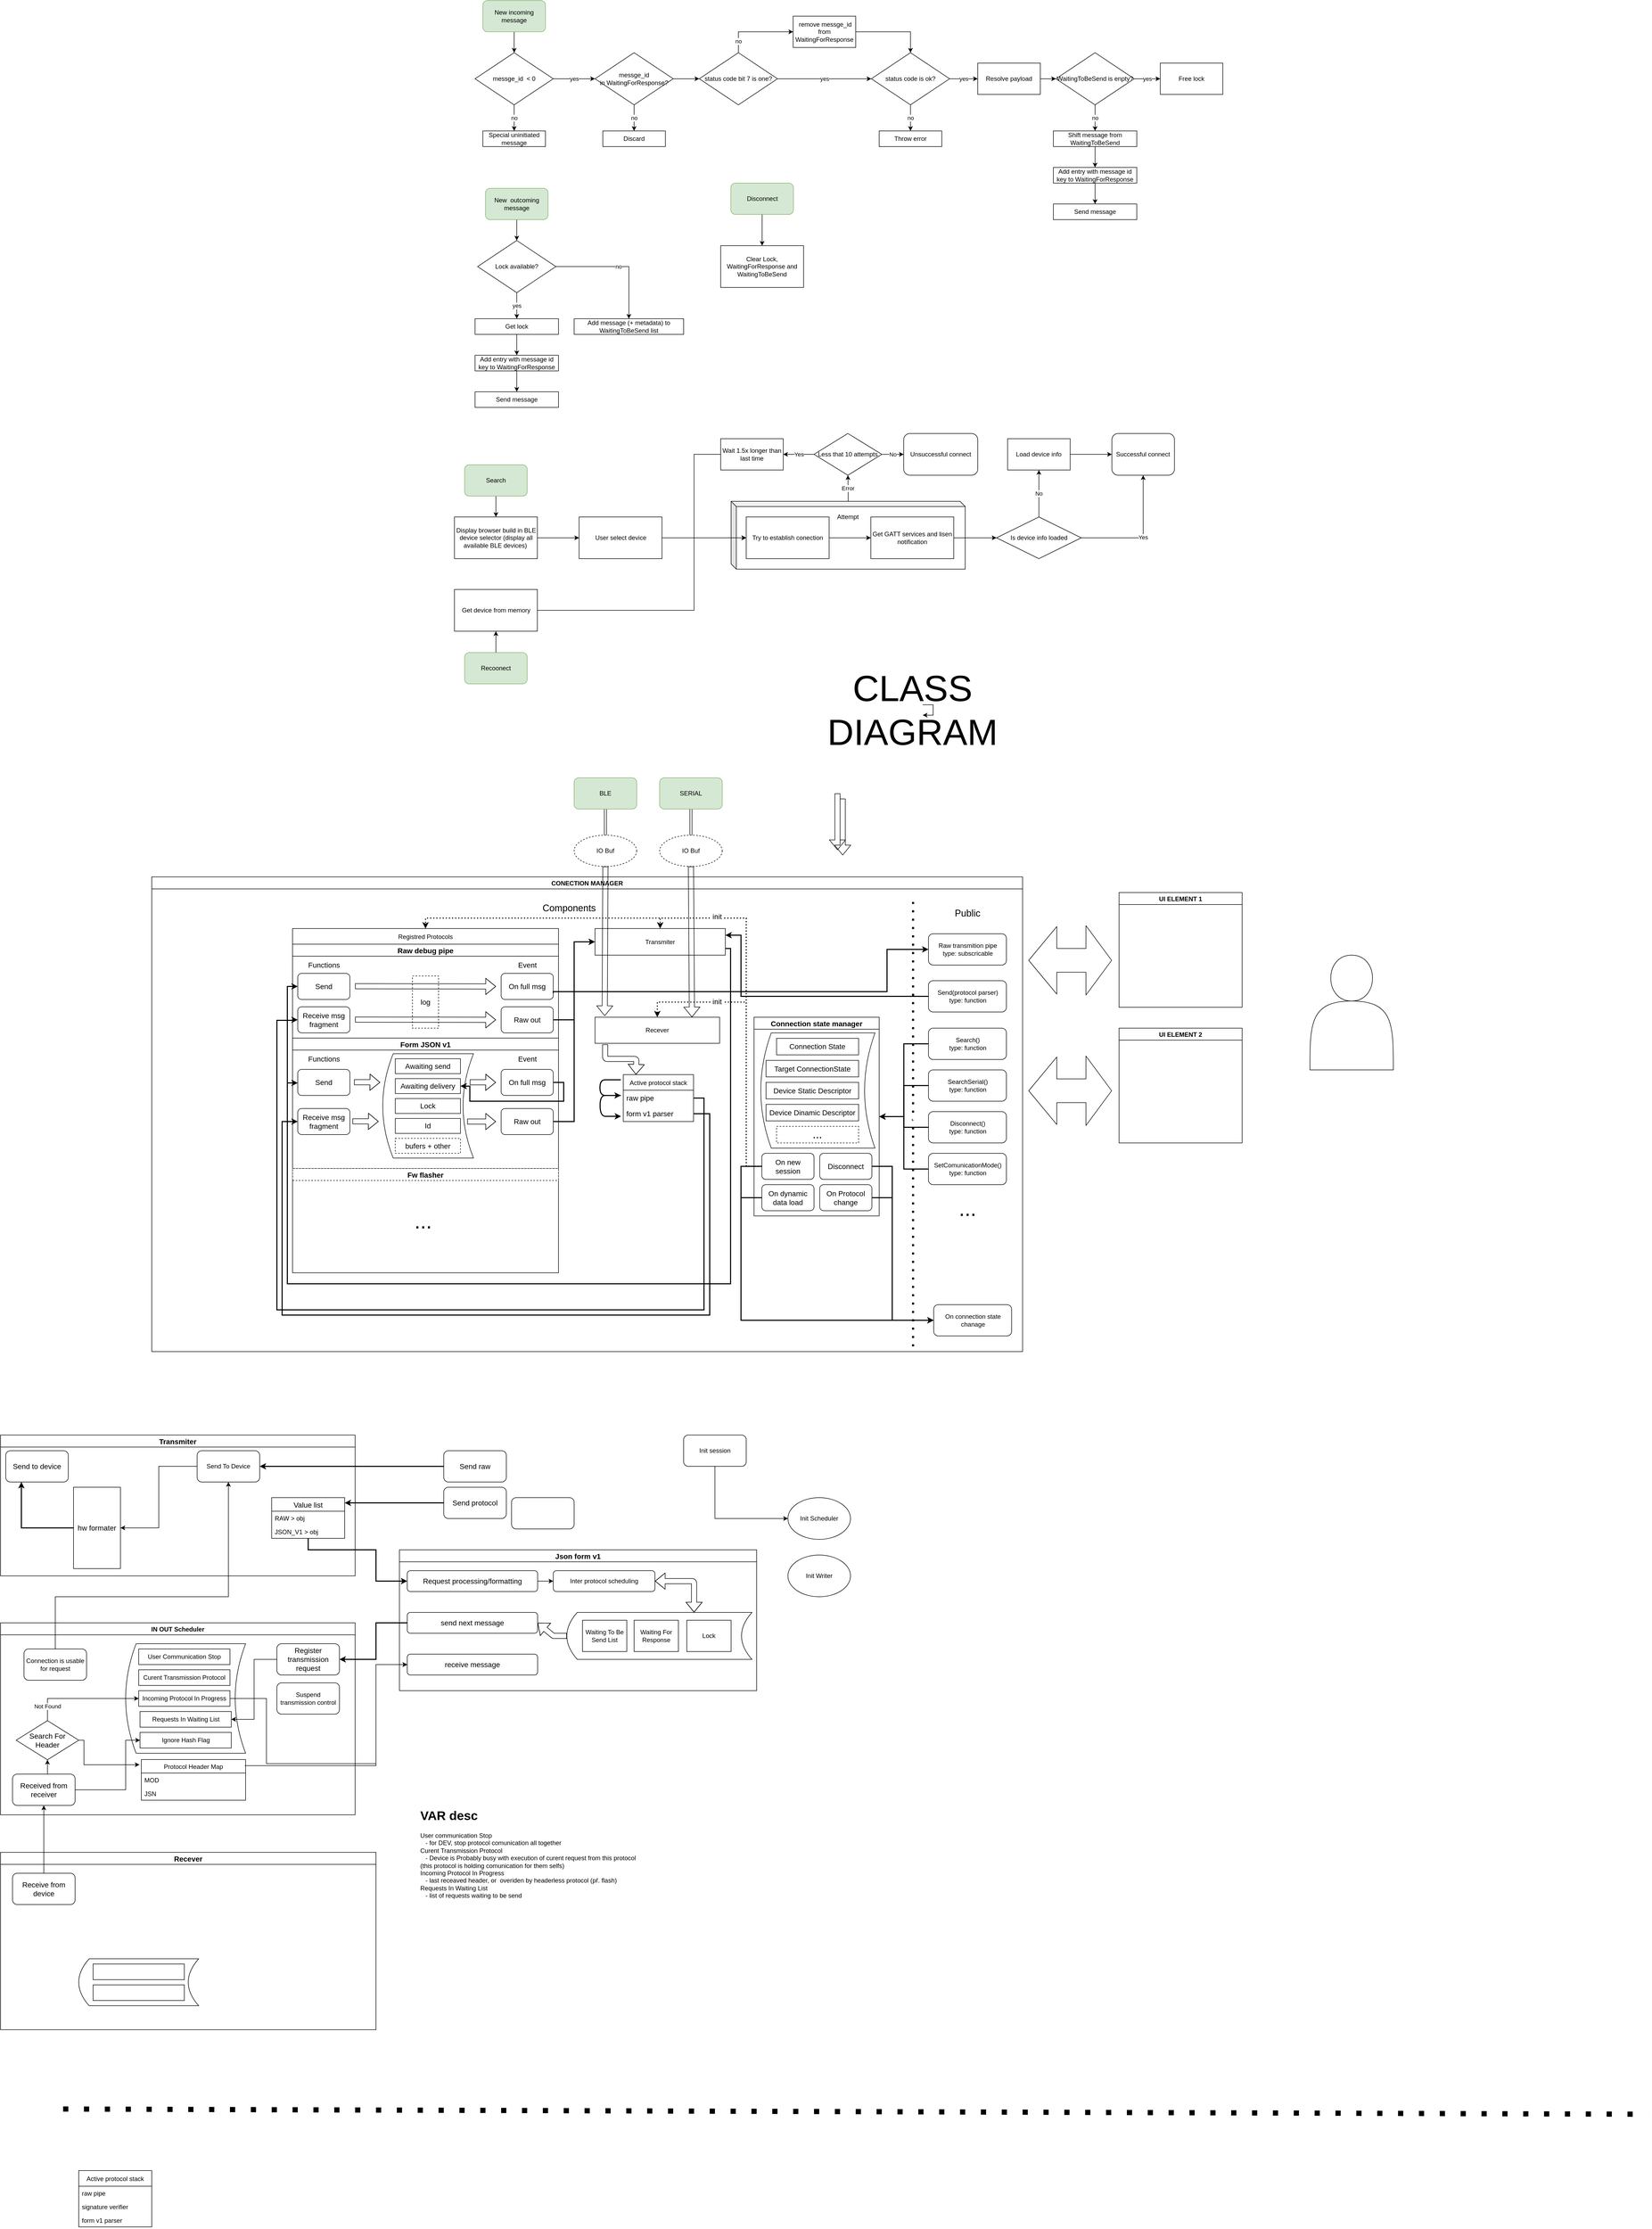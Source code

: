 <mxfile version="14.1.4" type="github">
  <diagram id="C5RBs43oDa-KdzZeNtuy" name="Page-1">
    <mxGraphModel dx="2574" dy="914" grid="1" gridSize="10" guides="1" tooltips="1" connect="1" arrows="1" fold="1" page="1" pageScale="1" pageWidth="827" pageHeight="1169" math="0" shadow="0">
      <root>
        <mxCell id="WIyWlLk6GJQsqaUBKTNV-0" />
        <mxCell id="WIyWlLk6GJQsqaUBKTNV-1" parent="WIyWlLk6GJQsqaUBKTNV-0" />
        <mxCell id="lvy2lMZmZ3CIqMIN97Mz-41" value="Active protocol stack" style="swimlane;fontStyle=0;childLayout=stackLayout;horizontal=1;startSize=30;fillColor=none;horizontalStack=0;resizeParent=1;resizeParentMax=0;resizeLast=0;collapsible=1;marginBottom=0;" parent="WIyWlLk6GJQsqaUBKTNV-1" vertex="1">
          <mxGeometry x="-700" y="4200" width="140" height="108" as="geometry" />
        </mxCell>
        <mxCell id="lvy2lMZmZ3CIqMIN97Mz-42" value="raw pipe" style="text;strokeColor=none;fillColor=none;align=left;verticalAlign=top;spacingLeft=4;spacingRight=4;overflow=hidden;rotatable=0;points=[[0,0.5],[1,0.5]];portConstraint=eastwest;" parent="lvy2lMZmZ3CIqMIN97Mz-41" vertex="1">
          <mxGeometry y="30" width="140" height="26" as="geometry" />
        </mxCell>
        <mxCell id="lvy2lMZmZ3CIqMIN97Mz-45" value="signature verifier" style="text;strokeColor=none;fillColor=none;align=left;verticalAlign=top;spacingLeft=4;spacingRight=4;overflow=hidden;rotatable=0;points=[[0,0.5],[1,0.5]];portConstraint=eastwest;" parent="lvy2lMZmZ3CIqMIN97Mz-41" vertex="1">
          <mxGeometry y="56" width="140" height="26" as="geometry" />
        </mxCell>
        <mxCell id="lvy2lMZmZ3CIqMIN97Mz-43" value="form v1 parser" style="text;strokeColor=none;fillColor=none;align=left;verticalAlign=top;spacingLeft=4;spacingRight=4;overflow=hidden;rotatable=0;points=[[0,0.5],[1,0.5]];portConstraint=eastwest;" parent="lvy2lMZmZ3CIqMIN97Mz-41" vertex="1">
          <mxGeometry y="82" width="140" height="26" as="geometry" />
        </mxCell>
        <mxCell id="F4NEJMLzwADMv4_Ogzno-10" value="Error" style="edgeStyle=orthogonalEdgeStyle;rounded=0;orthogonalLoop=1;jettySize=auto;html=1;entryX=0.5;entryY=1;entryDx=0;entryDy=0;" parent="WIyWlLk6GJQsqaUBKTNV-1" source="F4NEJMLzwADMv4_Ogzno-6" target="F4NEJMLzwADMv4_Ogzno-11" edge="1">
          <mxGeometry x="0.01" relative="1" as="geometry">
            <mxPoint x="775" y="950" as="targetPoint" />
            <Array as="points" />
            <mxPoint as="offset" />
          </mxGeometry>
        </mxCell>
        <mxCell id="F4NEJMLzwADMv4_Ogzno-6" value="" style="shape=cube;whiteSpace=wrap;html=1;boundedLbl=1;backgroundOutline=1;darkOpacity=0.05;darkOpacity2=0.1;size=10;" parent="WIyWlLk6GJQsqaUBKTNV-1" vertex="1">
          <mxGeometry x="551" y="1000" width="449" height="130" as="geometry" />
        </mxCell>
        <mxCell id="9E-DVvD8XDIGVB_MegTr-2" value="" style="edgeStyle=orthogonalEdgeStyle;rounded=0;orthogonalLoop=1;jettySize=auto;html=1;entryX=0.5;entryY=0;entryDx=0;entryDy=0;" parent="WIyWlLk6GJQsqaUBKTNV-1" source="9E-DVvD8XDIGVB_MegTr-0" target="9E-DVvD8XDIGVB_MegTr-3" edge="1">
          <mxGeometry relative="1" as="geometry">
            <mxPoint x="140" y="530" as="targetPoint" />
          </mxGeometry>
        </mxCell>
        <mxCell id="9E-DVvD8XDIGVB_MegTr-0" value="New&amp;nbsp; outcoming message" style="rounded=1;whiteSpace=wrap;html=1;fillColor=#d5e8d4;strokeColor=#82b366;" parent="WIyWlLk6GJQsqaUBKTNV-1" vertex="1">
          <mxGeometry x="80" y="400" width="120" height="60" as="geometry" />
        </mxCell>
        <mxCell id="9E-DVvD8XDIGVB_MegTr-7" value="yes" style="edgeStyle=orthogonalEdgeStyle;rounded=0;orthogonalLoop=1;jettySize=auto;html=1;" parent="WIyWlLk6GJQsqaUBKTNV-1" source="9E-DVvD8XDIGVB_MegTr-3" target="9E-DVvD8XDIGVB_MegTr-6" edge="1">
          <mxGeometry relative="1" as="geometry" />
        </mxCell>
        <mxCell id="9E-DVvD8XDIGVB_MegTr-14" value="no" style="edgeStyle=orthogonalEdgeStyle;rounded=0;orthogonalLoop=1;jettySize=auto;html=1;" parent="WIyWlLk6GJQsqaUBKTNV-1" source="9E-DVvD8XDIGVB_MegTr-3" target="9E-DVvD8XDIGVB_MegTr-13" edge="1">
          <mxGeometry relative="1" as="geometry" />
        </mxCell>
        <mxCell id="9E-DVvD8XDIGVB_MegTr-3" value="Lock available?" style="rhombus;whiteSpace=wrap;html=1;" parent="WIyWlLk6GJQsqaUBKTNV-1" vertex="1">
          <mxGeometry x="65" y="500" width="150" height="100" as="geometry" />
        </mxCell>
        <mxCell id="9E-DVvD8XDIGVB_MegTr-11" value="" style="edgeStyle=orthogonalEdgeStyle;rounded=0;orthogonalLoop=1;jettySize=auto;html=1;" parent="WIyWlLk6GJQsqaUBKTNV-1" source="9E-DVvD8XDIGVB_MegTr-6" target="9E-DVvD8XDIGVB_MegTr-9" edge="1">
          <mxGeometry relative="1" as="geometry" />
        </mxCell>
        <mxCell id="9E-DVvD8XDIGVB_MegTr-6" value="Get lock" style="whiteSpace=wrap;html=1;" parent="WIyWlLk6GJQsqaUBKTNV-1" vertex="1">
          <mxGeometry x="60" y="650" width="160" height="30" as="geometry" />
        </mxCell>
        <mxCell id="9E-DVvD8XDIGVB_MegTr-8" value="Send message" style="whiteSpace=wrap;html=1;" parent="WIyWlLk6GJQsqaUBKTNV-1" vertex="1">
          <mxGeometry x="60" y="790" width="160" height="30" as="geometry" />
        </mxCell>
        <mxCell id="9E-DVvD8XDIGVB_MegTr-12" value="" style="edgeStyle=orthogonalEdgeStyle;rounded=0;orthogonalLoop=1;jettySize=auto;html=1;" parent="WIyWlLk6GJQsqaUBKTNV-1" source="9E-DVvD8XDIGVB_MegTr-9" target="9E-DVvD8XDIGVB_MegTr-8" edge="1">
          <mxGeometry relative="1" as="geometry" />
        </mxCell>
        <mxCell id="9E-DVvD8XDIGVB_MegTr-9" value="Add entry with message id key to WaitingForResponse" style="whiteSpace=wrap;html=1;" parent="WIyWlLk6GJQsqaUBKTNV-1" vertex="1">
          <mxGeometry x="60" y="720" width="160" height="30" as="geometry" />
        </mxCell>
        <mxCell id="9E-DVvD8XDIGVB_MegTr-13" value="Add message (+ metadata) to WaitingToBeSend list" style="whiteSpace=wrap;html=1;" parent="WIyWlLk6GJQsqaUBKTNV-1" vertex="1">
          <mxGeometry x="250" y="650" width="210" height="30" as="geometry" />
        </mxCell>
        <mxCell id="9E-DVvD8XDIGVB_MegTr-15" value="" style="edgeStyle=orthogonalEdgeStyle;rounded=0;orthogonalLoop=1;jettySize=auto;html=1;entryX=0.5;entryY=0;entryDx=0;entryDy=0;" parent="WIyWlLk6GJQsqaUBKTNV-1" source="9E-DVvD8XDIGVB_MegTr-16" target="9E-DVvD8XDIGVB_MegTr-19" edge="1">
          <mxGeometry relative="1" as="geometry">
            <mxPoint x="135" y="170" as="targetPoint" />
          </mxGeometry>
        </mxCell>
        <mxCell id="9E-DVvD8XDIGVB_MegTr-16" value="New incoming message" style="rounded=1;whiteSpace=wrap;html=1;fillColor=#d5e8d4;strokeColor=#82b366;" parent="WIyWlLk6GJQsqaUBKTNV-1" vertex="1">
          <mxGeometry x="75" y="40" width="120" height="60" as="geometry" />
        </mxCell>
        <mxCell id="9E-DVvD8XDIGVB_MegTr-17" value="no" style="edgeStyle=orthogonalEdgeStyle;rounded=0;orthogonalLoop=1;jettySize=auto;html=1;" parent="WIyWlLk6GJQsqaUBKTNV-1" source="9E-DVvD8XDIGVB_MegTr-19" target="9E-DVvD8XDIGVB_MegTr-21" edge="1">
          <mxGeometry relative="1" as="geometry" />
        </mxCell>
        <mxCell id="9E-DVvD8XDIGVB_MegTr-28" value="yes" style="edgeStyle=orthogonalEdgeStyle;rounded=0;orthogonalLoop=1;jettySize=auto;html=1;" parent="WIyWlLk6GJQsqaUBKTNV-1" source="9E-DVvD8XDIGVB_MegTr-19" target="9E-DVvD8XDIGVB_MegTr-27" edge="1">
          <mxGeometry relative="1" as="geometry" />
        </mxCell>
        <mxCell id="9E-DVvD8XDIGVB_MegTr-19" value="messge_id&amp;nbsp; &amp;lt; 0" style="rhombus;whiteSpace=wrap;html=1;" parent="WIyWlLk6GJQsqaUBKTNV-1" vertex="1">
          <mxGeometry x="60" y="140" width="150" height="100" as="geometry" />
        </mxCell>
        <mxCell id="9E-DVvD8XDIGVB_MegTr-21" value="Special uninitiated message" style="whiteSpace=wrap;html=1;" parent="WIyWlLk6GJQsqaUBKTNV-1" vertex="1">
          <mxGeometry x="75" y="290" width="120" height="30" as="geometry" />
        </mxCell>
        <mxCell id="9E-DVvD8XDIGVB_MegTr-30" value="no" style="edgeStyle=orthogonalEdgeStyle;rounded=0;orthogonalLoop=1;jettySize=auto;html=1;" parent="WIyWlLk6GJQsqaUBKTNV-1" source="9E-DVvD8XDIGVB_MegTr-27" target="9E-DVvD8XDIGVB_MegTr-29" edge="1">
          <mxGeometry relative="1" as="geometry" />
        </mxCell>
        <mxCell id="9E-DVvD8XDIGVB_MegTr-64" value="" style="edgeStyle=orthogonalEdgeStyle;rounded=0;orthogonalLoop=1;jettySize=auto;html=1;" parent="WIyWlLk6GJQsqaUBKTNV-1" source="9E-DVvD8XDIGVB_MegTr-27" target="9E-DVvD8XDIGVB_MegTr-63" edge="1">
          <mxGeometry relative="1" as="geometry" />
        </mxCell>
        <mxCell id="9E-DVvD8XDIGVB_MegTr-27" value="&lt;span&gt;messge_id in&amp;nbsp;&lt;/span&gt;WaitingForResponse?" style="rhombus;whiteSpace=wrap;html=1;" parent="WIyWlLk6GJQsqaUBKTNV-1" vertex="1">
          <mxGeometry x="290" y="140" width="150" height="100" as="geometry" />
        </mxCell>
        <mxCell id="9E-DVvD8XDIGVB_MegTr-29" value="Discard" style="whiteSpace=wrap;html=1;" parent="WIyWlLk6GJQsqaUBKTNV-1" vertex="1">
          <mxGeometry x="305" y="290" width="120" height="30" as="geometry" />
        </mxCell>
        <mxCell id="9E-DVvD8XDIGVB_MegTr-34" value="no" style="edgeStyle=orthogonalEdgeStyle;rounded=0;orthogonalLoop=1;jettySize=auto;html=1;" parent="WIyWlLk6GJQsqaUBKTNV-1" source="9E-DVvD8XDIGVB_MegTr-31" target="9E-DVvD8XDIGVB_MegTr-33" edge="1">
          <mxGeometry relative="1" as="geometry" />
        </mxCell>
        <mxCell id="9E-DVvD8XDIGVB_MegTr-36" value="yes" style="edgeStyle=orthogonalEdgeStyle;rounded=0;orthogonalLoop=1;jettySize=auto;html=1;" parent="WIyWlLk6GJQsqaUBKTNV-1" source="9E-DVvD8XDIGVB_MegTr-31" target="9E-DVvD8XDIGVB_MegTr-35" edge="1">
          <mxGeometry relative="1" as="geometry" />
        </mxCell>
        <mxCell id="9E-DVvD8XDIGVB_MegTr-31" value="status code is ok?" style="rhombus;whiteSpace=wrap;html=1;" parent="WIyWlLk6GJQsqaUBKTNV-1" vertex="1">
          <mxGeometry x="820" y="140" width="150" height="100" as="geometry" />
        </mxCell>
        <mxCell id="9E-DVvD8XDIGVB_MegTr-33" value="Throw error" style="whiteSpace=wrap;html=1;" parent="WIyWlLk6GJQsqaUBKTNV-1" vertex="1">
          <mxGeometry x="835" y="290" width="120" height="30" as="geometry" />
        </mxCell>
        <mxCell id="9E-DVvD8XDIGVB_MegTr-45" value="" style="edgeStyle=orthogonalEdgeStyle;rounded=0;orthogonalLoop=1;jettySize=auto;html=1;" parent="WIyWlLk6GJQsqaUBKTNV-1" source="9E-DVvD8XDIGVB_MegTr-35" target="9E-DVvD8XDIGVB_MegTr-43" edge="1">
          <mxGeometry relative="1" as="geometry" />
        </mxCell>
        <mxCell id="9E-DVvD8XDIGVB_MegTr-35" value="Resolve payload" style="whiteSpace=wrap;html=1;" parent="WIyWlLk6GJQsqaUBKTNV-1" vertex="1">
          <mxGeometry x="1024" y="160" width="120" height="60" as="geometry" />
        </mxCell>
        <mxCell id="9E-DVvD8XDIGVB_MegTr-39" value="" style="edgeStyle=orthogonalEdgeStyle;rounded=0;orthogonalLoop=1;jettySize=auto;html=1;" parent="WIyWlLk6GJQsqaUBKTNV-1" source="9E-DVvD8XDIGVB_MegTr-37" target="9E-DVvD8XDIGVB_MegTr-31" edge="1">
          <mxGeometry relative="1" as="geometry" />
        </mxCell>
        <mxCell id="9E-DVvD8XDIGVB_MegTr-37" value="&amp;nbsp;remove messge_id from WaitingForResponse" style="whiteSpace=wrap;html=1;" parent="WIyWlLk6GJQsqaUBKTNV-1" vertex="1">
          <mxGeometry x="670" y="70" width="120" height="60" as="geometry" />
        </mxCell>
        <mxCell id="9E-DVvD8XDIGVB_MegTr-56" value="no" style="edgeStyle=orthogonalEdgeStyle;rounded=0;orthogonalLoop=1;jettySize=auto;html=1;" parent="WIyWlLk6GJQsqaUBKTNV-1" source="9E-DVvD8XDIGVB_MegTr-43" target="9E-DVvD8XDIGVB_MegTr-54" edge="1">
          <mxGeometry relative="1" as="geometry" />
        </mxCell>
        <mxCell id="9E-DVvD8XDIGVB_MegTr-61" value="yes" style="edgeStyle=orthogonalEdgeStyle;rounded=0;orthogonalLoop=1;jettySize=auto;html=1;" parent="WIyWlLk6GJQsqaUBKTNV-1" source="9E-DVvD8XDIGVB_MegTr-43" target="9E-DVvD8XDIGVB_MegTr-60" edge="1">
          <mxGeometry relative="1" as="geometry" />
        </mxCell>
        <mxCell id="9E-DVvD8XDIGVB_MegTr-43" value="&lt;span&gt;WaitingToBeSend is enpty?&lt;/span&gt;" style="rhombus;whiteSpace=wrap;html=1;" parent="WIyWlLk6GJQsqaUBKTNV-1" vertex="1">
          <mxGeometry x="1174" y="140" width="150" height="100" as="geometry" />
        </mxCell>
        <mxCell id="9E-DVvD8XDIGVB_MegTr-50" value="Send message" style="whiteSpace=wrap;html=1;" parent="WIyWlLk6GJQsqaUBKTNV-1" vertex="1">
          <mxGeometry x="1169" y="430" width="160" height="30" as="geometry" />
        </mxCell>
        <mxCell id="9E-DVvD8XDIGVB_MegTr-51" value="" style="edgeStyle=orthogonalEdgeStyle;rounded=0;orthogonalLoop=1;jettySize=auto;html=1;" parent="WIyWlLk6GJQsqaUBKTNV-1" source="9E-DVvD8XDIGVB_MegTr-52" target="9E-DVvD8XDIGVB_MegTr-50" edge="1">
          <mxGeometry relative="1" as="geometry" />
        </mxCell>
        <mxCell id="9E-DVvD8XDIGVB_MegTr-52" value="Add entry with message id key to WaitingForResponse" style="whiteSpace=wrap;html=1;" parent="WIyWlLk6GJQsqaUBKTNV-1" vertex="1">
          <mxGeometry x="1169" y="360" width="160" height="30" as="geometry" />
        </mxCell>
        <mxCell id="9E-DVvD8XDIGVB_MegTr-57" value="" style="edgeStyle=orthogonalEdgeStyle;rounded=0;orthogonalLoop=1;jettySize=auto;html=1;" parent="WIyWlLk6GJQsqaUBKTNV-1" source="9E-DVvD8XDIGVB_MegTr-54" target="9E-DVvD8XDIGVB_MegTr-52" edge="1">
          <mxGeometry relative="1" as="geometry" />
        </mxCell>
        <mxCell id="9E-DVvD8XDIGVB_MegTr-54" value="Shift message from WaitingToBeSend" style="whiteSpace=wrap;html=1;" parent="WIyWlLk6GJQsqaUBKTNV-1" vertex="1">
          <mxGeometry x="1169" y="290" width="160" height="30" as="geometry" />
        </mxCell>
        <mxCell id="9E-DVvD8XDIGVB_MegTr-60" value="Free lock" style="whiteSpace=wrap;html=1;" parent="WIyWlLk6GJQsqaUBKTNV-1" vertex="1">
          <mxGeometry x="1374" y="160" width="120" height="60" as="geometry" />
        </mxCell>
        <mxCell id="9E-DVvD8XDIGVB_MegTr-70" value="" style="edgeStyle=orthogonalEdgeStyle;rounded=0;orthogonalLoop=1;jettySize=auto;html=1;" parent="WIyWlLk6GJQsqaUBKTNV-1" source="9E-DVvD8XDIGVB_MegTr-62" target="9E-DVvD8XDIGVB_MegTr-69" edge="1">
          <mxGeometry relative="1" as="geometry" />
        </mxCell>
        <mxCell id="9E-DVvD8XDIGVB_MegTr-62" value="Disconnect" style="rounded=1;whiteSpace=wrap;html=1;fillColor=#d5e8d4;strokeColor=#82b366;" parent="WIyWlLk6GJQsqaUBKTNV-1" vertex="1">
          <mxGeometry x="550.5" y="390" width="120" height="60" as="geometry" />
        </mxCell>
        <mxCell id="9E-DVvD8XDIGVB_MegTr-67" value="yes" style="edgeStyle=orthogonalEdgeStyle;rounded=0;orthogonalLoop=1;jettySize=auto;html=1;entryX=0;entryY=0.5;entryDx=0;entryDy=0;" parent="WIyWlLk6GJQsqaUBKTNV-1" source="9E-DVvD8XDIGVB_MegTr-63" target="9E-DVvD8XDIGVB_MegTr-31" edge="1">
          <mxGeometry relative="1" as="geometry" />
        </mxCell>
        <mxCell id="9E-DVvD8XDIGVB_MegTr-68" value="no" style="edgeStyle=orthogonalEdgeStyle;rounded=0;orthogonalLoop=1;jettySize=auto;html=1;entryX=0;entryY=0.5;entryDx=0;entryDy=0;exitX=0.443;exitY=0.078;exitDx=0;exitDy=0;exitPerimeter=0;" parent="WIyWlLk6GJQsqaUBKTNV-1" source="9E-DVvD8XDIGVB_MegTr-63" target="9E-DVvD8XDIGVB_MegTr-37" edge="1">
          <mxGeometry relative="1" as="geometry">
            <Array as="points">
              <mxPoint x="557" y="190" />
              <mxPoint x="565" y="190" />
              <mxPoint x="565" y="100" />
            </Array>
          </mxGeometry>
        </mxCell>
        <mxCell id="9E-DVvD8XDIGVB_MegTr-63" value="status code bit 7 is one?" style="rhombus;whiteSpace=wrap;html=1;" parent="WIyWlLk6GJQsqaUBKTNV-1" vertex="1">
          <mxGeometry x="490" y="140" width="150" height="100" as="geometry" />
        </mxCell>
        <mxCell id="9E-DVvD8XDIGVB_MegTr-69" value="Clear Lock, WaitingForResponse and WaitingToBeSend" style="whiteSpace=wrap;html=1;" parent="WIyWlLk6GJQsqaUBKTNV-1" vertex="1">
          <mxGeometry x="531" y="510" width="159" height="80" as="geometry" />
        </mxCell>
        <mxCell id="F4NEJMLzwADMv4_Ogzno-17" value="" style="edgeStyle=orthogonalEdgeStyle;rounded=0;orthogonalLoop=1;jettySize=auto;html=1;" parent="WIyWlLk6GJQsqaUBKTNV-1" source="F4NEJMLzwADMv4_Ogzno-0" target="F4NEJMLzwADMv4_Ogzno-1" edge="1">
          <mxGeometry relative="1" as="geometry" />
        </mxCell>
        <mxCell id="F4NEJMLzwADMv4_Ogzno-0" value="Search" style="rounded=1;whiteSpace=wrap;html=1;fillColor=#d5e8d4;strokeColor=#82b366;" parent="WIyWlLk6GJQsqaUBKTNV-1" vertex="1">
          <mxGeometry x="40" y="930" width="120" height="60" as="geometry" />
        </mxCell>
        <mxCell id="F4NEJMLzwADMv4_Ogzno-3" value="" style="edgeStyle=orthogonalEdgeStyle;rounded=0;orthogonalLoop=1;jettySize=auto;html=1;" parent="WIyWlLk6GJQsqaUBKTNV-1" source="F4NEJMLzwADMv4_Ogzno-1" target="F4NEJMLzwADMv4_Ogzno-2" edge="1">
          <mxGeometry relative="1" as="geometry" />
        </mxCell>
        <mxCell id="F4NEJMLzwADMv4_Ogzno-1" value="Display browser build in BLE device selector (display all available BLE devices)&amp;nbsp;" style="whiteSpace=wrap;html=1;" parent="WIyWlLk6GJQsqaUBKTNV-1" vertex="1">
          <mxGeometry x="20.5" y="1030" width="159" height="80" as="geometry" />
        </mxCell>
        <mxCell id="F4NEJMLzwADMv4_Ogzno-5" value="" style="edgeStyle=orthogonalEdgeStyle;rounded=0;orthogonalLoop=1;jettySize=auto;html=1;" parent="WIyWlLk6GJQsqaUBKTNV-1" source="F4NEJMLzwADMv4_Ogzno-2" target="F4NEJMLzwADMv4_Ogzno-4" edge="1">
          <mxGeometry relative="1" as="geometry" />
        </mxCell>
        <mxCell id="F4NEJMLzwADMv4_Ogzno-2" value="User select device" style="whiteSpace=wrap;html=1;" parent="WIyWlLk6GJQsqaUBKTNV-1" vertex="1">
          <mxGeometry x="259.5" y="1030" width="159" height="80" as="geometry" />
        </mxCell>
        <mxCell id="F4NEJMLzwADMv4_Ogzno-8" value="" style="edgeStyle=orthogonalEdgeStyle;rounded=0;orthogonalLoop=1;jettySize=auto;html=1;" parent="WIyWlLk6GJQsqaUBKTNV-1" source="F4NEJMLzwADMv4_Ogzno-4" target="F4NEJMLzwADMv4_Ogzno-7" edge="1">
          <mxGeometry relative="1" as="geometry" />
        </mxCell>
        <mxCell id="F4NEJMLzwADMv4_Ogzno-4" value="Try to establish conection" style="whiteSpace=wrap;html=1;" parent="WIyWlLk6GJQsqaUBKTNV-1" vertex="1">
          <mxGeometry x="580" y="1030" width="159" height="80" as="geometry" />
        </mxCell>
        <mxCell id="F4NEJMLzwADMv4_Ogzno-26" value="" style="edgeStyle=orthogonalEdgeStyle;rounded=0;orthogonalLoop=1;jettySize=auto;html=1;" parent="WIyWlLk6GJQsqaUBKTNV-1" source="F4NEJMLzwADMv4_Ogzno-7" target="F4NEJMLzwADMv4_Ogzno-25" edge="1">
          <mxGeometry relative="1" as="geometry" />
        </mxCell>
        <mxCell id="F4NEJMLzwADMv4_Ogzno-7" value="Get GATT services and lisen notification" style="whiteSpace=wrap;html=1;" parent="WIyWlLk6GJQsqaUBKTNV-1" vertex="1">
          <mxGeometry x="819" y="1030" width="159" height="80" as="geometry" />
        </mxCell>
        <mxCell id="F4NEJMLzwADMv4_Ogzno-13" value="Yes" style="edgeStyle=orthogonalEdgeStyle;rounded=0;orthogonalLoop=1;jettySize=auto;html=1;" parent="WIyWlLk6GJQsqaUBKTNV-1" source="F4NEJMLzwADMv4_Ogzno-11" target="F4NEJMLzwADMv4_Ogzno-12" edge="1">
          <mxGeometry relative="1" as="geometry" />
        </mxCell>
        <mxCell id="F4NEJMLzwADMv4_Ogzno-16" value="No" style="edgeStyle=orthogonalEdgeStyle;rounded=0;orthogonalLoop=1;jettySize=auto;html=1;" parent="WIyWlLk6GJQsqaUBKTNV-1" source="F4NEJMLzwADMv4_Ogzno-11" target="F4NEJMLzwADMv4_Ogzno-15" edge="1">
          <mxGeometry relative="1" as="geometry" />
        </mxCell>
        <mxCell id="F4NEJMLzwADMv4_Ogzno-11" value="Less that 10 attempts" style="rhombus;whiteSpace=wrap;html=1;" parent="WIyWlLk6GJQsqaUBKTNV-1" vertex="1">
          <mxGeometry x="710" y="870" width="130" height="80" as="geometry" />
        </mxCell>
        <mxCell id="F4NEJMLzwADMv4_Ogzno-14" style="edgeStyle=orthogonalEdgeStyle;rounded=0;orthogonalLoop=1;jettySize=auto;html=1;entryX=0;entryY=0.5;entryDx=0;entryDy=0;" parent="WIyWlLk6GJQsqaUBKTNV-1" source="F4NEJMLzwADMv4_Ogzno-12" target="F4NEJMLzwADMv4_Ogzno-4" edge="1">
          <mxGeometry relative="1" as="geometry">
            <Array as="points">
              <mxPoint x="480" y="910" />
              <mxPoint x="480" y="1070" />
            </Array>
          </mxGeometry>
        </mxCell>
        <mxCell id="F4NEJMLzwADMv4_Ogzno-12" value="Wait 1.5x longer than last time" style="whiteSpace=wrap;html=1;" parent="WIyWlLk6GJQsqaUBKTNV-1" vertex="1">
          <mxGeometry x="531" y="880" width="120" height="60" as="geometry" />
        </mxCell>
        <mxCell id="F4NEJMLzwADMv4_Ogzno-15" value="Unsuccessful connect" style="rounded=1;whiteSpace=wrap;html=1;fontFamily=Helvetica;fontSize=12;fontColor=#000000;align=center;strokeColor=#000000;fillColor=#ffffff;" parent="WIyWlLk6GJQsqaUBKTNV-1" vertex="1">
          <mxGeometry x="882" y="870" width="142" height="80" as="geometry" />
        </mxCell>
        <mxCell id="F4NEJMLzwADMv4_Ogzno-21" value="" style="edgeStyle=orthogonalEdgeStyle;rounded=0;orthogonalLoop=1;jettySize=auto;html=1;" parent="WIyWlLk6GJQsqaUBKTNV-1" source="F4NEJMLzwADMv4_Ogzno-18" target="F4NEJMLzwADMv4_Ogzno-19" edge="1">
          <mxGeometry relative="1" as="geometry" />
        </mxCell>
        <mxCell id="F4NEJMLzwADMv4_Ogzno-18" value="Recoonect" style="rounded=1;whiteSpace=wrap;html=1;fillColor=#d5e8d4;strokeColor=#82b366;" parent="WIyWlLk6GJQsqaUBKTNV-1" vertex="1">
          <mxGeometry x="40" y="1290" width="120" height="60" as="geometry" />
        </mxCell>
        <mxCell id="F4NEJMLzwADMv4_Ogzno-22" style="edgeStyle=orthogonalEdgeStyle;rounded=0;orthogonalLoop=1;jettySize=auto;html=1;entryX=0;entryY=0.5;entryDx=0;entryDy=0;" parent="WIyWlLk6GJQsqaUBKTNV-1" source="F4NEJMLzwADMv4_Ogzno-19" target="F4NEJMLzwADMv4_Ogzno-4" edge="1">
          <mxGeometry relative="1" as="geometry">
            <Array as="points">
              <mxPoint x="480" y="1209" />
              <mxPoint x="480" y="1070" />
            </Array>
          </mxGeometry>
        </mxCell>
        <mxCell id="F4NEJMLzwADMv4_Ogzno-19" value="Get device from memory" style="whiteSpace=wrap;html=1;" parent="WIyWlLk6GJQsqaUBKTNV-1" vertex="1">
          <mxGeometry x="20.5" y="1169" width="159" height="80" as="geometry" />
        </mxCell>
        <mxCell id="F4NEJMLzwADMv4_Ogzno-28" value="No" style="edgeStyle=orthogonalEdgeStyle;rounded=0;orthogonalLoop=1;jettySize=auto;html=1;" parent="WIyWlLk6GJQsqaUBKTNV-1" source="F4NEJMLzwADMv4_Ogzno-25" target="F4NEJMLzwADMv4_Ogzno-27" edge="1">
          <mxGeometry relative="1" as="geometry" />
        </mxCell>
        <mxCell id="F4NEJMLzwADMv4_Ogzno-32" value="Yes" style="edgeStyle=orthogonalEdgeStyle;rounded=0;orthogonalLoop=1;jettySize=auto;html=1;entryX=0.5;entryY=1;entryDx=0;entryDy=0;" parent="WIyWlLk6GJQsqaUBKTNV-1" source="F4NEJMLzwADMv4_Ogzno-25" target="F4NEJMLzwADMv4_Ogzno-29" edge="1">
          <mxGeometry relative="1" as="geometry" />
        </mxCell>
        <mxCell id="F4NEJMLzwADMv4_Ogzno-25" value="Is device info loaded" style="rhombus;whiteSpace=wrap;html=1;" parent="WIyWlLk6GJQsqaUBKTNV-1" vertex="1">
          <mxGeometry x="1060" y="1030" width="162.5" height="80" as="geometry" />
        </mxCell>
        <mxCell id="F4NEJMLzwADMv4_Ogzno-30" value="" style="edgeStyle=orthogonalEdgeStyle;rounded=0;orthogonalLoop=1;jettySize=auto;html=1;" parent="WIyWlLk6GJQsqaUBKTNV-1" source="F4NEJMLzwADMv4_Ogzno-27" target="F4NEJMLzwADMv4_Ogzno-29" edge="1">
          <mxGeometry relative="1" as="geometry" />
        </mxCell>
        <mxCell id="F4NEJMLzwADMv4_Ogzno-27" value="Load device info" style="whiteSpace=wrap;html=1;" parent="WIyWlLk6GJQsqaUBKTNV-1" vertex="1">
          <mxGeometry x="1081.25" y="880" width="120" height="60" as="geometry" />
        </mxCell>
        <mxCell id="F4NEJMLzwADMv4_Ogzno-29" value="&lt;span&gt;Successful connect&lt;/span&gt;" style="rounded=1;whiteSpace=wrap;html=1;fontFamily=Helvetica;fontSize=12;fontColor=#000000;align=center;strokeColor=#000000;fillColor=#ffffff;" parent="WIyWlLk6GJQsqaUBKTNV-1" vertex="1">
          <mxGeometry x="1281.25" y="870" width="120" height="80" as="geometry" />
        </mxCell>
        <mxCell id="F4NEJMLzwADMv4_Ogzno-33" value="Attempt" style="text;html=1;strokeColor=none;fillColor=none;align=center;verticalAlign=middle;whiteSpace=wrap;rounded=0;" parent="WIyWlLk6GJQsqaUBKTNV-1" vertex="1">
          <mxGeometry x="755" y="1020" width="40" height="20" as="geometry" />
        </mxCell>
        <mxCell id="jaVUkUkzj-2KPpZ6eJnQ-0" value="&lt;span style=&quot;font-size: 70px&quot;&gt;CLASS DIAGRAM&lt;/span&gt;" style="text;html=1;strokeColor=none;fillColor=none;align=center;verticalAlign=middle;whiteSpace=wrap;rounded=0;" parent="WIyWlLk6GJQsqaUBKTNV-1" vertex="1">
          <mxGeometry x="878.5" y="1390" width="40" height="20" as="geometry" />
        </mxCell>
        <mxCell id="jaVUkUkzj-2KPpZ6eJnQ-1" style="edgeStyle=orthogonalEdgeStyle;rounded=0;orthogonalLoop=1;jettySize=auto;html=1;" parent="WIyWlLk6GJQsqaUBKTNV-1" source="jaVUkUkzj-2KPpZ6eJnQ-0" target="jaVUkUkzj-2KPpZ6eJnQ-0" edge="1">
          <mxGeometry relative="1" as="geometry" />
        </mxCell>
        <mxCell id="lvy2lMZmZ3CIqMIN97Mz-18" value="" style="edgeStyle=orthogonalEdgeStyle;rounded=0;orthogonalLoop=1;jettySize=auto;html=1;shape=link;" parent="WIyWlLk6GJQsqaUBKTNV-1" source="lvy2lMZmZ3CIqMIN97Mz-5" target="lvy2lMZmZ3CIqMIN97Mz-17" edge="1">
          <mxGeometry relative="1" as="geometry" />
        </mxCell>
        <mxCell id="lvy2lMZmZ3CIqMIN97Mz-5" value="BLE" style="rounded=1;whiteSpace=wrap;html=1;fillColor=#d5e8d4;strokeColor=#82b366;" parent="WIyWlLk6GJQsqaUBKTNV-1" vertex="1">
          <mxGeometry x="250" y="1530" width="120" height="60" as="geometry" />
        </mxCell>
        <mxCell id="lvy2lMZmZ3CIqMIN97Mz-19" value="" style="edgeStyle=orthogonalEdgeStyle;rounded=0;orthogonalLoop=1;jettySize=auto;html=1;shape=link;" parent="WIyWlLk6GJQsqaUBKTNV-1" source="lvy2lMZmZ3CIqMIN97Mz-6" target="lvy2lMZmZ3CIqMIN97Mz-16" edge="1">
          <mxGeometry relative="1" as="geometry" />
        </mxCell>
        <mxCell id="lvy2lMZmZ3CIqMIN97Mz-6" value="SERIAL" style="rounded=1;whiteSpace=wrap;html=1;fillColor=#d5e8d4;strokeColor=#82b366;" parent="WIyWlLk6GJQsqaUBKTNV-1" vertex="1">
          <mxGeometry x="414" y="1530" width="120" height="60" as="geometry" />
        </mxCell>
        <mxCell id="lvy2lMZmZ3CIqMIN97Mz-8" value="CONECTION MANAGER" style="swimlane;startSize=23;" parent="WIyWlLk6GJQsqaUBKTNV-1" vertex="1">
          <mxGeometry x="-560" y="1720" width="1670" height="910" as="geometry">
            <mxRectangle x="80" y="1720" width="170" height="23" as="alternateBounds" />
          </mxGeometry>
        </mxCell>
        <mxCell id="lvy2lMZmZ3CIqMIN97Mz-283" style="edgeStyle=orthogonalEdgeStyle;rounded=0;orthogonalLoop=1;jettySize=auto;html=1;exitX=0;exitY=0.5;exitDx=0;exitDy=0;entryX=0.5;entryY=0;entryDx=0;entryDy=0;strokeWidth=2;fontSize=14;dashed=1;dashPattern=1 2;" parent="lvy2lMZmZ3CIqMIN97Mz-8" source="lvy2lMZmZ3CIqMIN97Mz-252" target="lvy2lMZmZ3CIqMIN97Mz-96" edge="1">
          <mxGeometry relative="1" as="geometry">
            <Array as="points">
              <mxPoint x="1140" y="555" />
              <mxPoint x="1140" y="79" />
              <mxPoint x="525" y="79" />
            </Array>
          </mxGeometry>
        </mxCell>
        <mxCell id="lvy2lMZmZ3CIqMIN97Mz-285" value="&amp;nbsp; &amp;nbsp; &amp;nbsp;&amp;nbsp;" style="edgeLabel;html=1;align=center;verticalAlign=middle;resizable=0;points=[];fontSize=14;" parent="lvy2lMZmZ3CIqMIN97Mz-283" vertex="1" connectable="0">
          <mxGeometry x="-0.037" y="2" relative="1" as="geometry">
            <mxPoint x="-16.57" y="-1" as="offset" />
          </mxGeometry>
        </mxCell>
        <mxCell id="lvy2lMZmZ3CIqMIN97Mz-10" value="Transmiter" style="rounded=0;whiteSpace=wrap;html=1;" parent="lvy2lMZmZ3CIqMIN97Mz-8" vertex="1">
          <mxGeometry x="850" y="99" width="250" height="51" as="geometry" />
        </mxCell>
        <mxCell id="lvy2lMZmZ3CIqMIN97Mz-24" value="Recever" style="rounded=0;whiteSpace=wrap;html=1;" parent="lvy2lMZmZ3CIqMIN97Mz-8" vertex="1">
          <mxGeometry x="850" y="269" width="239" height="50" as="geometry" />
        </mxCell>
        <mxCell id="lvy2lMZmZ3CIqMIN97Mz-31" value="" style="shape=flexArrow;endArrow=classic;html=1;entryX=0.18;entryY=0;entryDx=0;entryDy=0;entryPerimeter=0;" parent="lvy2lMZmZ3CIqMIN97Mz-8" target="lvy2lMZmZ3CIqMIN97Mz-33" edge="1">
          <mxGeometry width="50" height="50" relative="1" as="geometry">
            <mxPoint x="869.5" y="321" as="sourcePoint" />
            <mxPoint x="959.5" y="349" as="targetPoint" />
            <Array as="points">
              <mxPoint x="869.5" y="349" />
              <mxPoint x="929.5" y="349" />
            </Array>
          </mxGeometry>
        </mxCell>
        <mxCell id="lvy2lMZmZ3CIqMIN97Mz-33" value="Active protocol stack" style="swimlane;fontStyle=0;childLayout=stackLayout;horizontal=1;startSize=30;fillColor=none;horizontalStack=0;resizeParent=1;resizeParentMax=0;resizeLast=0;collapsible=1;marginBottom=0;fontSize=12;" parent="lvy2lMZmZ3CIqMIN97Mz-8" vertex="1">
          <mxGeometry x="904.25" y="379" width="134.75" height="90" as="geometry" />
        </mxCell>
        <mxCell id="lvy2lMZmZ3CIqMIN97Mz-34" value="raw pipe" style="text;strokeColor=none;fillColor=none;align=left;verticalAlign=top;spacingLeft=4;spacingRight=4;overflow=hidden;rotatable=0;points=[[0,0.5],[1,0.5]];portConstraint=eastwest;fontSize=14;" parent="lvy2lMZmZ3CIqMIN97Mz-33" vertex="1">
          <mxGeometry y="30" width="134.75" height="30" as="geometry" />
        </mxCell>
        <mxCell id="lvy2lMZmZ3CIqMIN97Mz-35" value="form v1 parser" style="text;strokeColor=none;fillColor=none;align=left;verticalAlign=top;spacingLeft=4;spacingRight=4;overflow=hidden;rotatable=0;points=[[0,0.5],[1,0.5]];portConstraint=eastwest;fontSize=14;" parent="lvy2lMZmZ3CIqMIN97Mz-33" vertex="1">
          <mxGeometry y="60" width="134.75" height="30" as="geometry" />
        </mxCell>
        <mxCell id="lvy2lMZmZ3CIqMIN97Mz-49" value="&lt;font style=&quot;font-size: 18px&quot;&gt;Public&lt;/font&gt;" style="text;html=1;align=center;verticalAlign=middle;resizable=0;points=[];autosize=1;" parent="lvy2lMZmZ3CIqMIN97Mz-8" vertex="1">
          <mxGeometry x="1534.25" y="60" width="60" height="20" as="geometry" />
        </mxCell>
        <mxCell id="lvy2lMZmZ3CIqMIN97Mz-50" value="Raw transmition pipe&lt;br&gt;type: subscricable" style="rounded=1;whiteSpace=wrap;html=1;" parent="lvy2lMZmZ3CIqMIN97Mz-8" vertex="1">
          <mxGeometry x="1489.5" y="109" width="149.5" height="60" as="geometry" />
        </mxCell>
        <mxCell id="lvy2lMZmZ3CIqMIN97Mz-221" style="edgeStyle=orthogonalEdgeStyle;rounded=0;orthogonalLoop=1;jettySize=auto;html=1;entryX=0;entryY=0.5;entryDx=0;entryDy=0;strokeWidth=2;fontSize=14;exitX=1;exitY=0.75;exitDx=0;exitDy=0;" parent="lvy2lMZmZ3CIqMIN97Mz-8" source="lvy2lMZmZ3CIqMIN97Mz-10" target="lvy2lMZmZ3CIqMIN97Mz-139" edge="1">
          <mxGeometry relative="1" as="geometry">
            <mxPoint x="1130" y="137" as="sourcePoint" />
            <Array as="points">
              <mxPoint x="1110" y="137" />
              <mxPoint x="1110" y="780" />
              <mxPoint x="260" y="780" />
              <mxPoint x="260" y="210" />
            </Array>
          </mxGeometry>
        </mxCell>
        <mxCell id="lvy2lMZmZ3CIqMIN97Mz-225" style="edgeStyle=orthogonalEdgeStyle;rounded=0;orthogonalLoop=1;jettySize=auto;html=1;exitX=0;exitY=0.5;exitDx=0;exitDy=0;entryX=1;entryY=0.25;entryDx=0;entryDy=0;strokeWidth=2;fontSize=14;" parent="lvy2lMZmZ3CIqMIN97Mz-8" source="lvy2lMZmZ3CIqMIN97Mz-52" target="lvy2lMZmZ3CIqMIN97Mz-10" edge="1">
          <mxGeometry relative="1" as="geometry">
            <Array as="points">
              <mxPoint x="1130" y="229" />
              <mxPoint x="1130" y="112" />
            </Array>
          </mxGeometry>
        </mxCell>
        <mxCell id="lvy2lMZmZ3CIqMIN97Mz-52" value="Send(protocol parser)&lt;br&gt;type: function" style="rounded=1;whiteSpace=wrap;html=1;" parent="lvy2lMZmZ3CIqMIN97Mz-8" vertex="1">
          <mxGeometry x="1489.5" y="199" width="149.5" height="60" as="geometry" />
        </mxCell>
        <mxCell id="lvy2lMZmZ3CIqMIN97Mz-61" value="" style="curved=1;endArrow=classic;html=1;strokeWidth=2;" parent="lvy2lMZmZ3CIqMIN97Mz-8" edge="1">
          <mxGeometry width="50" height="50" relative="1" as="geometry">
            <mxPoint x="899.5" y="419" as="sourcePoint" />
            <mxPoint x="900" y="459" as="targetPoint" />
            <Array as="points">
              <mxPoint x="879.5" y="419" />
              <mxPoint x="859.5" y="419" />
              <mxPoint x="860" y="459" />
              <mxPoint x="880" y="459" />
            </Array>
          </mxGeometry>
        </mxCell>
        <mxCell id="lvy2lMZmZ3CIqMIN97Mz-77" value="" style="curved=1;endArrow=classic;html=1;strokeWidth=2;" parent="lvy2lMZmZ3CIqMIN97Mz-8" edge="1">
          <mxGeometry width="50" height="50" relative="1" as="geometry">
            <mxPoint x="899.5" y="389" as="sourcePoint" />
            <mxPoint x="899.5" y="419" as="targetPoint" />
            <Array as="points">
              <mxPoint x="879.5" y="389" />
              <mxPoint x="859.5" y="389" />
              <mxPoint x="859.5" y="419" />
              <mxPoint x="879.5" y="419" />
            </Array>
          </mxGeometry>
        </mxCell>
        <mxCell id="lvy2lMZmZ3CIqMIN97Mz-47" value="`" style="endArrow=none;dashed=1;html=1;dashPattern=1 3;strokeWidth=4;" parent="lvy2lMZmZ3CIqMIN97Mz-8" edge="1">
          <mxGeometry width="50" height="50" relative="1" as="geometry">
            <mxPoint x="1460" y="900" as="sourcePoint" />
            <mxPoint x="1460" y="40" as="targetPoint" />
          </mxGeometry>
        </mxCell>
        <mxCell id="lvy2lMZmZ3CIqMIN97Mz-96" value="Registred Protocols" style="swimlane;fontStyle=0;childLayout=stackLayout;horizontal=1;startSize=30;fillColor=none;horizontalStack=0;resizeParent=1;resizeParentMax=0;resizeLast=0;collapsible=1;marginBottom=0;fontSize=12;" parent="lvy2lMZmZ3CIqMIN97Mz-8" vertex="1">
          <mxGeometry x="270" y="99" width="510" height="660" as="geometry" />
        </mxCell>
        <mxCell id="lvy2lMZmZ3CIqMIN97Mz-106" value="Raw debug pipe" style="swimlane;fontSize=14;" parent="lvy2lMZmZ3CIqMIN97Mz-96" vertex="1">
          <mxGeometry y="30" width="510" height="180" as="geometry">
            <mxRectangle x="610" y="2338" width="140" height="23" as="alternateBounds" />
          </mxGeometry>
        </mxCell>
        <mxCell id="lvy2lMZmZ3CIqMIN97Mz-174" value="log" style="rounded=0;whiteSpace=wrap;html=1;fontSize=14;dashed=1;" parent="lvy2lMZmZ3CIqMIN97Mz-106" vertex="1">
          <mxGeometry x="230" y="61" width="50" height="100" as="geometry" />
        </mxCell>
        <mxCell id="lvy2lMZmZ3CIqMIN97Mz-139" value="Send" style="rounded=1;whiteSpace=wrap;html=1;fontSize=14;" parent="lvy2lMZmZ3CIqMIN97Mz-106" vertex="1">
          <mxGeometry x="10" y="56" width="100" height="50" as="geometry" />
        </mxCell>
        <mxCell id="lvy2lMZmZ3CIqMIN97Mz-140" value="Receive msg fragment" style="rounded=1;whiteSpace=wrap;html=1;fontSize=14;" parent="lvy2lMZmZ3CIqMIN97Mz-106" vertex="1">
          <mxGeometry x="10" y="120" width="100" height="50" as="geometry" />
        </mxCell>
        <mxCell id="lvy2lMZmZ3CIqMIN97Mz-150" value="Functions" style="text;html=1;align=center;verticalAlign=middle;resizable=0;points=[];autosize=1;fontSize=14;" parent="lvy2lMZmZ3CIqMIN97Mz-106" vertex="1">
          <mxGeometry x="20" y="30" width="80" height="20" as="geometry" />
        </mxCell>
        <mxCell id="lvy2lMZmZ3CIqMIN97Mz-161" value="On full msg" style="rounded=1;whiteSpace=wrap;html=1;fontSize=14;" parent="lvy2lMZmZ3CIqMIN97Mz-106" vertex="1">
          <mxGeometry x="400" y="56" width="100" height="50" as="geometry" />
        </mxCell>
        <mxCell id="lvy2lMZmZ3CIqMIN97Mz-162" value="Event" style="text;html=1;align=center;verticalAlign=middle;resizable=0;points=[];autosize=1;fontSize=14;" parent="lvy2lMZmZ3CIqMIN97Mz-106" vertex="1">
          <mxGeometry x="425" y="30" width="50" height="20" as="geometry" />
        </mxCell>
        <mxCell id="lvy2lMZmZ3CIqMIN97Mz-163" value="Raw out" style="rounded=1;whiteSpace=wrap;html=1;fontSize=14;" parent="lvy2lMZmZ3CIqMIN97Mz-106" vertex="1">
          <mxGeometry x="400" y="120" width="100" height="50" as="geometry" />
        </mxCell>
        <mxCell id="lvy2lMZmZ3CIqMIN97Mz-164" value="" style="shape=flexArrow;endArrow=classic;html=1;" parent="lvy2lMZmZ3CIqMIN97Mz-106" edge="1">
          <mxGeometry width="50" height="50" relative="1" as="geometry">
            <mxPoint x="120" y="80.66" as="sourcePoint" />
            <mxPoint x="390" y="81" as="targetPoint" />
            <Array as="points">
              <mxPoint x="150" y="80.66" />
            </Array>
          </mxGeometry>
        </mxCell>
        <mxCell id="lvy2lMZmZ3CIqMIN97Mz-165" value="" style="shape=flexArrow;endArrow=classic;html=1;" parent="lvy2lMZmZ3CIqMIN97Mz-106" edge="1">
          <mxGeometry width="50" height="50" relative="1" as="geometry">
            <mxPoint x="120" y="144.66" as="sourcePoint" />
            <mxPoint x="390" y="145" as="targetPoint" />
            <Array as="points">
              <mxPoint x="150" y="144.66" />
            </Array>
          </mxGeometry>
        </mxCell>
        <mxCell id="lvy2lMZmZ3CIqMIN97Mz-113" value="Form JSON v1" style="swimlane;fontSize=14;startSize=23;" parent="lvy2lMZmZ3CIqMIN97Mz-96" vertex="1">
          <mxGeometry y="210" width="510" height="250" as="geometry">
            <mxRectangle x="610" y="2338" width="140" height="23" as="alternateBounds" />
          </mxGeometry>
        </mxCell>
        <mxCell id="lvy2lMZmZ3CIqMIN97Mz-158" value="" style="group" parent="lvy2lMZmZ3CIqMIN97Mz-113" vertex="1" connectable="0">
          <mxGeometry x="173" y="30" width="174" height="200" as="geometry" />
        </mxCell>
        <mxCell id="lvy2lMZmZ3CIqMIN97Mz-115" value="" style="shape=dataStorage;whiteSpace=wrap;html=1;fixedSize=1;fontSize=14;" parent="lvy2lMZmZ3CIqMIN97Mz-158" vertex="1">
          <mxGeometry width="174" height="200" as="geometry" />
        </mxCell>
        <mxCell id="lvy2lMZmZ3CIqMIN97Mz-116" value="Awaiting send" style="rounded=0;whiteSpace=wrap;html=1;fontSize=14;" parent="lvy2lMZmZ3CIqMIN97Mz-158" vertex="1">
          <mxGeometry x="24" y="9.55" width="125" height="28.64" as="geometry" />
        </mxCell>
        <mxCell id="lvy2lMZmZ3CIqMIN97Mz-124" value="Awaiting delivery" style="rounded=0;whiteSpace=wrap;html=1;fontSize=14;" parent="lvy2lMZmZ3CIqMIN97Mz-158" vertex="1">
          <mxGeometry x="24" y="47.73" width="125" height="28.64" as="geometry" />
        </mxCell>
        <mxCell id="lvy2lMZmZ3CIqMIN97Mz-128" value="Lock" style="rounded=0;whiteSpace=wrap;html=1;fontSize=14;" parent="lvy2lMZmZ3CIqMIN97Mz-158" vertex="1">
          <mxGeometry x="24" y="85.91" width="125" height="28.64" as="geometry" />
        </mxCell>
        <mxCell id="lvy2lMZmZ3CIqMIN97Mz-129" value="Id&lt;span style=&quot;color: rgba(0 , 0 , 0 , 0) ; font-family: monospace ; font-size: 0px&quot;&gt;%3CmxGraphModel%3E%3Croot%3E%3CmxCell%20id%3D%220%22%2F%3E%3CmxCell%20id%3D%221%22%20parent%3D%220%22%2F%3E%3CmxCell%20id%3D%222%22%20value%3D%22Awaiting%20send%22%20style%3D%22rounded%3D0%3BwhiteSpace%3Dwrap%3Bhtml%3D1%3BfontSize%3D14%3B%22%20vertex%3D%221%22%20parent%3D%221%22%3E%3CmxGeometry%20x%3D%2280%22%20y%3D%222580%22%20width%3D%22120%22%20height%3D%2230%22%20as%3D%22geometry%22%2F%3E%3C%2FmxCell%3E%3CmxCell%20id%3D%223%22%20value%3D%22Awaiting%20delivery%22%20style%3D%22rounded%3D0%3BwhiteSpace%3Dwrap%3Bhtml%3D1%3BfontSize%3D14%3B%22%20vertex%3D%221%22%20parent%3D%221%22%3E%3CmxGeometry%20x%3D%2280%22%20y%3D%222620%22%20width%3D%22120%22%20height%3D%2230%22%20as%3D%22geometry%22%2F%3E%3C%2FmxCell%3E%3C%2Froot%3E%3C%2FmxGraphModel%3E&lt;/span&gt;" style="rounded=0;whiteSpace=wrap;html=1;fontSize=14;" parent="lvy2lMZmZ3CIqMIN97Mz-158" vertex="1">
          <mxGeometry x="24" y="124.09" width="125" height="28.64" as="geometry" />
        </mxCell>
        <mxCell id="lvy2lMZmZ3CIqMIN97Mz-130" value="bufers + other" style="rounded=0;whiteSpace=wrap;html=1;fontSize=14;dashed=1;" parent="lvy2lMZmZ3CIqMIN97Mz-158" vertex="1">
          <mxGeometry x="24" y="162.27" width="125" height="28.64" as="geometry" />
        </mxCell>
        <mxCell id="lvy2lMZmZ3CIqMIN97Mz-131" style="edgeStyle=orthogonalEdgeStyle;shape=link;rounded=0;orthogonalLoop=1;jettySize=auto;html=1;exitX=0.5;exitY=1;exitDx=0;exitDy=0;strokeWidth=2;fontSize=14;" parent="lvy2lMZmZ3CIqMIN97Mz-158" source="lvy2lMZmZ3CIqMIN97Mz-115" target="lvy2lMZmZ3CIqMIN97Mz-115" edge="1">
          <mxGeometry x="44" y="2520" as="geometry" />
        </mxCell>
        <mxCell id="lvy2lMZmZ3CIqMIN97Mz-114" value="Send" style="rounded=1;whiteSpace=wrap;html=1;fontSize=14;" parent="lvy2lMZmZ3CIqMIN97Mz-113" vertex="1">
          <mxGeometry x="10" y="60" width="100" height="50" as="geometry" />
        </mxCell>
        <mxCell id="lvy2lMZmZ3CIqMIN97Mz-226" style="edgeStyle=orthogonalEdgeStyle;rounded=0;orthogonalLoop=1;jettySize=auto;html=1;exitX=1;exitY=0.5;exitDx=0;exitDy=0;entryX=1;entryY=0.5;entryDx=0;entryDy=0;strokeWidth=2;fontSize=14;" parent="lvy2lMZmZ3CIqMIN97Mz-113" source="lvy2lMZmZ3CIqMIN97Mz-132" target="lvy2lMZmZ3CIqMIN97Mz-124" edge="1">
          <mxGeometry relative="1" as="geometry">
            <Array as="points">
              <mxPoint x="520" y="85" />
              <mxPoint x="520" y="121" />
              <mxPoint x="340" y="121" />
              <mxPoint x="340" y="92" />
            </Array>
          </mxGeometry>
        </mxCell>
        <mxCell id="lvy2lMZmZ3CIqMIN97Mz-132" value="On full msg" style="rounded=1;whiteSpace=wrap;html=1;fontSize=14;" parent="lvy2lMZmZ3CIqMIN97Mz-113" vertex="1">
          <mxGeometry x="400" y="60" width="100" height="50" as="geometry" />
        </mxCell>
        <mxCell id="lvy2lMZmZ3CIqMIN97Mz-138" value="Receive msg fragment" style="rounded=1;whiteSpace=wrap;html=1;fontSize=14;" parent="lvy2lMZmZ3CIqMIN97Mz-113" vertex="1">
          <mxGeometry x="10" y="135" width="100" height="50" as="geometry" />
        </mxCell>
        <mxCell id="lvy2lMZmZ3CIqMIN97Mz-141" value="Functions" style="text;html=1;align=center;verticalAlign=middle;resizable=0;points=[];autosize=1;fontSize=14;" parent="lvy2lMZmZ3CIqMIN97Mz-113" vertex="1">
          <mxGeometry x="20" y="30" width="80" height="20" as="geometry" />
        </mxCell>
        <mxCell id="lvy2lMZmZ3CIqMIN97Mz-142" value="Event" style="text;html=1;align=center;verticalAlign=middle;resizable=0;points=[];autosize=1;fontSize=14;" parent="lvy2lMZmZ3CIqMIN97Mz-113" vertex="1">
          <mxGeometry x="425" y="30" width="50" height="20" as="geometry" />
        </mxCell>
        <mxCell id="lvy2lMZmZ3CIqMIN97Mz-146" value="" style="shape=flexArrow;endArrow=classic;html=1;" parent="lvy2lMZmZ3CIqMIN97Mz-113" edge="1">
          <mxGeometry width="50" height="50" relative="1" as="geometry">
            <mxPoint x="335" y="160" as="sourcePoint" />
            <mxPoint x="390" y="160" as="targetPoint" />
            <Array as="points">
              <mxPoint x="365" y="160" />
            </Array>
          </mxGeometry>
        </mxCell>
        <mxCell id="lvy2lMZmZ3CIqMIN97Mz-152" value="Raw out" style="rounded=1;whiteSpace=wrap;html=1;fontSize=14;" parent="lvy2lMZmZ3CIqMIN97Mz-113" vertex="1">
          <mxGeometry x="400" y="135" width="100" height="50" as="geometry" />
        </mxCell>
        <mxCell id="lvy2lMZmZ3CIqMIN97Mz-154" value="" style="shape=flexArrow;endArrow=classic;html=1;" parent="lvy2lMZmZ3CIqMIN97Mz-113" edge="1">
          <mxGeometry width="50" height="50" relative="1" as="geometry">
            <mxPoint x="340" y="84.8" as="sourcePoint" />
            <mxPoint x="390" y="85" as="targetPoint" />
            <Array as="points">
              <mxPoint x="370" y="84.8" />
            </Array>
          </mxGeometry>
        </mxCell>
        <mxCell id="lvy2lMZmZ3CIqMIN97Mz-159" value="" style="shape=flexArrow;endArrow=classic;html=1;" parent="lvy2lMZmZ3CIqMIN97Mz-113" edge="1">
          <mxGeometry width="50" height="50" relative="1" as="geometry">
            <mxPoint x="118" y="84.66" as="sourcePoint" />
            <mxPoint x="168" y="84.86" as="targetPoint" />
            <Array as="points">
              <mxPoint x="148" y="84.66" />
            </Array>
          </mxGeometry>
        </mxCell>
        <mxCell id="lvy2lMZmZ3CIqMIN97Mz-160" value="" style="shape=flexArrow;endArrow=classic;html=1;" parent="lvy2lMZmZ3CIqMIN97Mz-113" edge="1">
          <mxGeometry width="50" height="50" relative="1" as="geometry">
            <mxPoint x="115" y="159.66" as="sourcePoint" />
            <mxPoint x="165" y="159.86" as="targetPoint" />
            <Array as="points">
              <mxPoint x="145" y="159.66" />
            </Array>
          </mxGeometry>
        </mxCell>
        <mxCell id="lvy2lMZmZ3CIqMIN97Mz-218" value="Fw flasher" style="swimlane;dashed=1;fontSize=14;" parent="lvy2lMZmZ3CIqMIN97Mz-96" vertex="1">
          <mxGeometry y="460" width="510" height="200" as="geometry" />
        </mxCell>
        <mxCell id="lvy2lMZmZ3CIqMIN97Mz-220" value="&lt;font style=&quot;font-size: 40px&quot;&gt;...&lt;/font&gt;" style="text;html=1;align=center;verticalAlign=middle;resizable=0;points=[];autosize=1;fontSize=14;" parent="lvy2lMZmZ3CIqMIN97Mz-218" vertex="1">
          <mxGeometry x="225" y="85" width="50" height="30" as="geometry" />
        </mxCell>
        <mxCell id="lvy2lMZmZ3CIqMIN97Mz-179" style="edgeStyle=orthogonalEdgeStyle;rounded=0;orthogonalLoop=1;jettySize=auto;html=1;exitX=1;exitY=0.5;exitDx=0;exitDy=0;entryX=0;entryY=0.5;entryDx=0;entryDy=0;strokeWidth=2;fontSize=14;" parent="lvy2lMZmZ3CIqMIN97Mz-8" source="lvy2lMZmZ3CIqMIN97Mz-152" target="lvy2lMZmZ3CIqMIN97Mz-10" edge="1">
          <mxGeometry relative="1" as="geometry" />
        </mxCell>
        <mxCell id="lvy2lMZmZ3CIqMIN97Mz-178" style="edgeStyle=orthogonalEdgeStyle;rounded=0;orthogonalLoop=1;jettySize=auto;html=1;strokeWidth=2;fontSize=14;exitX=1;exitY=0.5;exitDx=0;exitDy=0;entryX=0;entryY=0.5;entryDx=0;entryDy=0;" parent="lvy2lMZmZ3CIqMIN97Mz-8" source="lvy2lMZmZ3CIqMIN97Mz-163" target="lvy2lMZmZ3CIqMIN97Mz-10" edge="1">
          <mxGeometry relative="1" as="geometry">
            <mxPoint x="980" y="200" as="targetPoint" />
          </mxGeometry>
        </mxCell>
        <mxCell id="lvy2lMZmZ3CIqMIN97Mz-180" style="edgeStyle=orthogonalEdgeStyle;rounded=0;orthogonalLoop=1;jettySize=auto;html=1;exitX=1;exitY=0.75;exitDx=0;exitDy=0;entryX=0;entryY=0.5;entryDx=0;entryDy=0;strokeWidth=2;fontSize=14;" parent="lvy2lMZmZ3CIqMIN97Mz-8" source="lvy2lMZmZ3CIqMIN97Mz-161" target="lvy2lMZmZ3CIqMIN97Mz-50" edge="1">
          <mxGeometry relative="1" as="geometry">
            <Array as="points">
              <mxPoint x="770" y="220" />
              <mxPoint x="1410" y="220" />
              <mxPoint x="1410" y="139" />
            </Array>
          </mxGeometry>
        </mxCell>
        <mxCell id="lvy2lMZmZ3CIqMIN97Mz-181" style="edgeStyle=orthogonalEdgeStyle;rounded=0;orthogonalLoop=1;jettySize=auto;html=1;exitX=1;exitY=0.5;exitDx=0;exitDy=0;entryX=0;entryY=0.5;entryDx=0;entryDy=0;strokeWidth=2;fontSize=14;" parent="lvy2lMZmZ3CIqMIN97Mz-8" source="lvy2lMZmZ3CIqMIN97Mz-34" target="lvy2lMZmZ3CIqMIN97Mz-140" edge="1">
          <mxGeometry relative="1" as="geometry">
            <Array as="points">
              <mxPoint x="1059" y="424" />
              <mxPoint x="1059" y="830" />
              <mxPoint x="240" y="830" />
              <mxPoint x="240" y="275" />
              <mxPoint x="270" y="275" />
              <mxPoint x="270" y="274" />
            </Array>
          </mxGeometry>
        </mxCell>
        <mxCell id="lvy2lMZmZ3CIqMIN97Mz-182" style="edgeStyle=orthogonalEdgeStyle;rounded=0;orthogonalLoop=1;jettySize=auto;html=1;exitX=1;exitY=0.5;exitDx=0;exitDy=0;entryX=0;entryY=0.5;entryDx=0;entryDy=0;strokeWidth=2;fontSize=14;" parent="lvy2lMZmZ3CIqMIN97Mz-8" source="lvy2lMZmZ3CIqMIN97Mz-35" target="lvy2lMZmZ3CIqMIN97Mz-138" edge="1">
          <mxGeometry relative="1" as="geometry">
            <Array as="points">
              <mxPoint x="1070" y="454" />
              <mxPoint x="1070" y="840" />
              <mxPoint x="250" y="840" />
              <mxPoint x="250" y="469" />
            </Array>
          </mxGeometry>
        </mxCell>
        <mxCell id="lvy2lMZmZ3CIqMIN97Mz-185" value="&lt;font style=&quot;font-size: 18px&quot;&gt;Components&lt;/font&gt;" style="text;html=1;align=center;verticalAlign=middle;resizable=0;points=[];autosize=1;" parent="lvy2lMZmZ3CIqMIN97Mz-8" vertex="1">
          <mxGeometry x="740" y="50" width="120" height="20" as="geometry" />
        </mxCell>
        <mxCell id="lvy2lMZmZ3CIqMIN97Mz-222" value="" style="endArrow=classic;html=1;strokeWidth=2;fontSize=14;" parent="lvy2lMZmZ3CIqMIN97Mz-8" edge="1">
          <mxGeometry width="50" height="50" relative="1" as="geometry">
            <mxPoint x="260" y="395" as="sourcePoint" />
            <mxPoint x="280" y="395" as="targetPoint" />
          </mxGeometry>
        </mxCell>
        <mxCell id="lvy2lMZmZ3CIqMIN97Mz-239" value="Connection state manager" style="swimlane;fontSize=14;" parent="lvy2lMZmZ3CIqMIN97Mz-8" vertex="1">
          <mxGeometry x="1155" y="269" width="240" height="381" as="geometry" />
        </mxCell>
        <mxCell id="lvy2lMZmZ3CIqMIN97Mz-230" value="" style="group" parent="lvy2lMZmZ3CIqMIN97Mz-239" vertex="1" connectable="0">
          <mxGeometry x="13" y="30" width="219" height="221" as="geometry" />
        </mxCell>
        <mxCell id="lvy2lMZmZ3CIqMIN97Mz-250" value="" style="group" parent="lvy2lMZmZ3CIqMIN97Mz-230" vertex="1" connectable="0">
          <mxGeometry width="219" height="221" as="geometry" />
        </mxCell>
        <mxCell id="lvy2lMZmZ3CIqMIN97Mz-231" value="" style="shape=dataStorage;whiteSpace=wrap;html=1;fixedSize=1;fontSize=14;" parent="lvy2lMZmZ3CIqMIN97Mz-250" vertex="1">
          <mxGeometry width="219" height="221" as="geometry" />
        </mxCell>
        <mxCell id="lvy2lMZmZ3CIqMIN97Mz-232" value="Connection State" style="rounded=0;whiteSpace=wrap;html=1;fontSize=14;" parent="lvy2lMZmZ3CIqMIN97Mz-250" vertex="1">
          <mxGeometry x="30.207" y="10.553" width="157.328" height="31.647" as="geometry" />
        </mxCell>
        <mxCell id="lvy2lMZmZ3CIqMIN97Mz-233" value="Target&amp;nbsp;ConnectionState" style="rounded=0;whiteSpace=wrap;html=1;fontSize=14;" parent="lvy2lMZmZ3CIqMIN97Mz-250" vertex="1">
          <mxGeometry x="10" y="52.74" width="177.53" height="31.65" as="geometry" />
        </mxCell>
        <mxCell id="lvy2lMZmZ3CIqMIN97Mz-234" value="Device Static Descriptor" style="rounded=0;whiteSpace=wrap;html=1;fontSize=14;" parent="lvy2lMZmZ3CIqMIN97Mz-250" vertex="1">
          <mxGeometry x="10" y="94.93" width="177.53" height="31.65" as="geometry" />
        </mxCell>
        <mxCell id="lvy2lMZmZ3CIqMIN97Mz-235" value="Device Dinamic Descriptor" style="rounded=0;whiteSpace=wrap;html=1;fontSize=14;" parent="lvy2lMZmZ3CIqMIN97Mz-250" vertex="1">
          <mxGeometry x="10" y="137.12" width="177.53" height="31.65" as="geometry" />
        </mxCell>
        <mxCell id="lvy2lMZmZ3CIqMIN97Mz-236" value="&lt;font style=&quot;font-size: 22px&quot;&gt;...&lt;/font&gt;" style="rounded=0;whiteSpace=wrap;html=1;fontSize=14;dashed=1;" parent="lvy2lMZmZ3CIqMIN97Mz-250" vertex="1">
          <mxGeometry x="30.207" y="179.308" width="157.328" height="31.647" as="geometry" />
        </mxCell>
        <mxCell id="lvy2lMZmZ3CIqMIN97Mz-237" style="edgeStyle=orthogonalEdgeStyle;shape=link;rounded=0;orthogonalLoop=1;jettySize=auto;html=1;exitX=0.5;exitY=1;exitDx=0;exitDy=0;strokeWidth=2;fontSize=14;" parent="lvy2lMZmZ3CIqMIN97Mz-250" source="lvy2lMZmZ3CIqMIN97Mz-231" target="lvy2lMZmZ3CIqMIN97Mz-231" edge="1">
          <mxGeometry x="55.379" y="2784.6" as="geometry" />
        </mxCell>
        <mxCell id="lvy2lMZmZ3CIqMIN97Mz-252" value="On new session" style="rounded=1;whiteSpace=wrap;html=1;fontSize=14;" parent="lvy2lMZmZ3CIqMIN97Mz-239" vertex="1">
          <mxGeometry x="15" y="260.91" width="100" height="50" as="geometry" />
        </mxCell>
        <mxCell id="lvy2lMZmZ3CIqMIN97Mz-263" value="Disconnect" style="rounded=1;whiteSpace=wrap;html=1;fontSize=14;" parent="lvy2lMZmZ3CIqMIN97Mz-239" vertex="1">
          <mxGeometry x="126" y="260.91" width="100" height="50" as="geometry" />
        </mxCell>
        <mxCell id="lvy2lMZmZ3CIqMIN97Mz-276" value="On Protocol change" style="rounded=1;whiteSpace=wrap;html=1;fontSize=14;" parent="lvy2lMZmZ3CIqMIN97Mz-239" vertex="1">
          <mxGeometry x="126" y="321" width="100" height="50" as="geometry" />
        </mxCell>
        <mxCell id="lvy2lMZmZ3CIqMIN97Mz-277" value="On&amp;nbsp;dynamic data load" style="rounded=1;whiteSpace=wrap;html=1;fontSize=14;" parent="lvy2lMZmZ3CIqMIN97Mz-239" vertex="1">
          <mxGeometry x="15" y="321" width="100" height="50" as="geometry" />
        </mxCell>
        <mxCell id="lvy2lMZmZ3CIqMIN97Mz-244" style="edgeStyle=orthogonalEdgeStyle;rounded=0;orthogonalLoop=1;jettySize=auto;html=1;exitX=0;exitY=0.5;exitDx=0;exitDy=0;entryX=1;entryY=0.5;entryDx=0;entryDy=0;strokeWidth=2;fontSize=14;" parent="lvy2lMZmZ3CIqMIN97Mz-8" source="lvy2lMZmZ3CIqMIN97Mz-240" target="lvy2lMZmZ3CIqMIN97Mz-239" edge="1">
          <mxGeometry relative="1" as="geometry" />
        </mxCell>
        <mxCell id="lvy2lMZmZ3CIqMIN97Mz-240" value="Search()&lt;br&gt;type: function" style="rounded=1;whiteSpace=wrap;html=1;" parent="lvy2lMZmZ3CIqMIN97Mz-8" vertex="1">
          <mxGeometry x="1489.5" y="290" width="149.5" height="60" as="geometry" />
        </mxCell>
        <mxCell id="lvy2lMZmZ3CIqMIN97Mz-245" style="edgeStyle=orthogonalEdgeStyle;rounded=0;orthogonalLoop=1;jettySize=auto;html=1;exitX=0;exitY=0.5;exitDx=0;exitDy=0;entryX=1;entryY=0.5;entryDx=0;entryDy=0;strokeWidth=2;fontSize=14;" parent="lvy2lMZmZ3CIqMIN97Mz-8" source="lvy2lMZmZ3CIqMIN97Mz-241" target="lvy2lMZmZ3CIqMIN97Mz-239" edge="1">
          <mxGeometry relative="1" as="geometry" />
        </mxCell>
        <mxCell id="lvy2lMZmZ3CIqMIN97Mz-241" value="SearchSerial()&lt;br&gt;type: function" style="rounded=1;whiteSpace=wrap;html=1;" parent="lvy2lMZmZ3CIqMIN97Mz-8" vertex="1">
          <mxGeometry x="1489.5" y="370" width="149.5" height="60" as="geometry" />
        </mxCell>
        <mxCell id="lvy2lMZmZ3CIqMIN97Mz-247" style="edgeStyle=orthogonalEdgeStyle;rounded=0;orthogonalLoop=1;jettySize=auto;html=1;exitX=0;exitY=0.5;exitDx=0;exitDy=0;entryX=1;entryY=0.5;entryDx=0;entryDy=0;strokeWidth=2;fontSize=14;" parent="lvy2lMZmZ3CIqMIN97Mz-8" source="lvy2lMZmZ3CIqMIN97Mz-242" target="lvy2lMZmZ3CIqMIN97Mz-239" edge="1">
          <mxGeometry relative="1" as="geometry" />
        </mxCell>
        <mxCell id="lvy2lMZmZ3CIqMIN97Mz-242" value="Disconnect()&lt;br&gt;type: function" style="rounded=1;whiteSpace=wrap;html=1;" parent="lvy2lMZmZ3CIqMIN97Mz-8" vertex="1">
          <mxGeometry x="1489.5" y="450" width="149.5" height="60" as="geometry" />
        </mxCell>
        <mxCell id="lvy2lMZmZ3CIqMIN97Mz-249" style="edgeStyle=orthogonalEdgeStyle;rounded=0;orthogonalLoop=1;jettySize=auto;html=1;exitX=0;exitY=0.5;exitDx=0;exitDy=0;entryX=1;entryY=0.5;entryDx=0;entryDy=0;strokeWidth=2;fontSize=14;" parent="lvy2lMZmZ3CIqMIN97Mz-8" source="lvy2lMZmZ3CIqMIN97Mz-243" target="lvy2lMZmZ3CIqMIN97Mz-239" edge="1">
          <mxGeometry relative="1" as="geometry" />
        </mxCell>
        <mxCell id="lvy2lMZmZ3CIqMIN97Mz-243" value="SetComunicationMode()&lt;br&gt;type: function" style="rounded=1;whiteSpace=wrap;html=1;" parent="lvy2lMZmZ3CIqMIN97Mz-8" vertex="1">
          <mxGeometry x="1489.5" y="530" width="149.5" height="60" as="geometry" />
        </mxCell>
        <mxCell id="lvy2lMZmZ3CIqMIN97Mz-253" style="edgeStyle=orthogonalEdgeStyle;rounded=0;orthogonalLoop=1;jettySize=auto;html=1;exitX=0;exitY=0.5;exitDx=0;exitDy=0;entryX=0.5;entryY=0;entryDx=0;entryDy=0;strokeWidth=2;fontSize=14;dashed=1;dashPattern=1 2;" parent="lvy2lMZmZ3CIqMIN97Mz-8" source="lvy2lMZmZ3CIqMIN97Mz-252" target="lvy2lMZmZ3CIqMIN97Mz-24" edge="1">
          <mxGeometry relative="1" as="geometry">
            <Array as="points">
              <mxPoint x="1140" y="555" />
              <mxPoint x="1140" y="240" />
              <mxPoint x="969" y="240" />
            </Array>
          </mxGeometry>
        </mxCell>
        <mxCell id="lvy2lMZmZ3CIqMIN97Mz-256" value="&amp;nbsp;init&amp;nbsp;" style="edgeLabel;html=1;align=center;verticalAlign=middle;resizable=0;points=[];fontSize=14;" parent="lvy2lMZmZ3CIqMIN97Mz-253" vertex="1" connectable="0">
          <mxGeometry x="0.473" y="-1" relative="1" as="geometry">
            <mxPoint as="offset" />
          </mxGeometry>
        </mxCell>
        <mxCell id="lvy2lMZmZ3CIqMIN97Mz-254" style="edgeStyle=orthogonalEdgeStyle;rounded=0;orthogonalLoop=1;jettySize=auto;html=1;exitX=0;exitY=0.5;exitDx=0;exitDy=0;entryX=0.5;entryY=0;entryDx=0;entryDy=0;strokeWidth=2;fontSize=14;dashed=1;dashPattern=1 2;" parent="lvy2lMZmZ3CIqMIN97Mz-8" source="lvy2lMZmZ3CIqMIN97Mz-252" target="lvy2lMZmZ3CIqMIN97Mz-10" edge="1">
          <mxGeometry relative="1" as="geometry">
            <Array as="points">
              <mxPoint x="1140" y="555" />
              <mxPoint x="1140" y="79" />
              <mxPoint x="975" y="79" />
            </Array>
          </mxGeometry>
        </mxCell>
        <mxCell id="lvy2lMZmZ3CIqMIN97Mz-255" value="&amp;nbsp;init&amp;nbsp;" style="edgeLabel;html=1;align=center;verticalAlign=middle;resizable=0;points=[];fontSize=14;" parent="lvy2lMZmZ3CIqMIN97Mz-254" vertex="1" connectable="0">
          <mxGeometry x="0.628" y="-3" relative="1" as="geometry">
            <mxPoint as="offset" />
          </mxGeometry>
        </mxCell>
        <mxCell id="lvy2lMZmZ3CIqMIN97Mz-257" value="&lt;font style=&quot;font-size: 40px&quot;&gt;...&lt;/font&gt;" style="text;html=1;align=center;verticalAlign=middle;resizable=0;points=[];autosize=1;fontSize=14;" parent="lvy2lMZmZ3CIqMIN97Mz-8" vertex="1">
          <mxGeometry x="1539.25" y="620" width="50" height="30" as="geometry" />
        </mxCell>
        <mxCell id="lvy2lMZmZ3CIqMIN97Mz-262" value="On connection state chanage" style="rounded=1;whiteSpace=wrap;html=1;" parent="lvy2lMZmZ3CIqMIN97Mz-8" vertex="1">
          <mxGeometry x="1499.5" y="820" width="149.5" height="60" as="geometry" />
        </mxCell>
        <mxCell id="lvy2lMZmZ3CIqMIN97Mz-278" style="edgeStyle=orthogonalEdgeStyle;rounded=0;orthogonalLoop=1;jettySize=auto;html=1;exitX=1;exitY=0.5;exitDx=0;exitDy=0;entryX=0;entryY=0.5;entryDx=0;entryDy=0;strokeWidth=2;fontSize=14;" parent="lvy2lMZmZ3CIqMIN97Mz-8" source="lvy2lMZmZ3CIqMIN97Mz-263" target="lvy2lMZmZ3CIqMIN97Mz-262" edge="1">
          <mxGeometry relative="1" as="geometry">
            <Array as="points">
              <mxPoint x="1420" y="555" />
              <mxPoint x="1420" y="850" />
            </Array>
          </mxGeometry>
        </mxCell>
        <mxCell id="lvy2lMZmZ3CIqMIN97Mz-279" style="edgeStyle=orthogonalEdgeStyle;rounded=0;orthogonalLoop=1;jettySize=auto;html=1;exitX=1;exitY=0.5;exitDx=0;exitDy=0;entryX=0;entryY=0.5;entryDx=0;entryDy=0;strokeWidth=2;fontSize=14;" parent="lvy2lMZmZ3CIqMIN97Mz-8" source="lvy2lMZmZ3CIqMIN97Mz-276" target="lvy2lMZmZ3CIqMIN97Mz-262" edge="1">
          <mxGeometry relative="1" as="geometry">
            <Array as="points">
              <mxPoint x="1420" y="615" />
              <mxPoint x="1420" y="850" />
            </Array>
          </mxGeometry>
        </mxCell>
        <mxCell id="lvy2lMZmZ3CIqMIN97Mz-280" style="edgeStyle=orthogonalEdgeStyle;rounded=0;orthogonalLoop=1;jettySize=auto;html=1;exitX=0;exitY=0.5;exitDx=0;exitDy=0;entryX=0;entryY=0.5;entryDx=0;entryDy=0;strokeWidth=2;fontSize=14;" parent="lvy2lMZmZ3CIqMIN97Mz-8" source="lvy2lMZmZ3CIqMIN97Mz-277" target="lvy2lMZmZ3CIqMIN97Mz-262" edge="1">
          <mxGeometry relative="1" as="geometry">
            <Array as="points">
              <mxPoint x="1130" y="615" />
              <mxPoint x="1130" y="850" />
            </Array>
          </mxGeometry>
        </mxCell>
        <mxCell id="lvy2lMZmZ3CIqMIN97Mz-281" style="edgeStyle=orthogonalEdgeStyle;rounded=0;orthogonalLoop=1;jettySize=auto;html=1;exitX=0;exitY=0.5;exitDx=0;exitDy=0;entryX=0;entryY=0.5;entryDx=0;entryDy=0;strokeWidth=2;fontSize=14;" parent="lvy2lMZmZ3CIqMIN97Mz-8" source="lvy2lMZmZ3CIqMIN97Mz-252" target="lvy2lMZmZ3CIqMIN97Mz-262" edge="1">
          <mxGeometry relative="1" as="geometry">
            <Array as="points">
              <mxPoint x="1130" y="555" />
              <mxPoint x="1130" y="850" />
            </Array>
          </mxGeometry>
        </mxCell>
        <mxCell id="lvy2lMZmZ3CIqMIN97Mz-11" value="" style="shape=flexArrow;endArrow=classic;html=1;exitX=0.5;exitY=1;exitDx=0;exitDy=0;entryX=0.778;entryY=0;entryDx=0;entryDy=0;entryPerimeter=0;" parent="WIyWlLk6GJQsqaUBKTNV-1" source="lvy2lMZmZ3CIqMIN97Mz-16" target="lvy2lMZmZ3CIqMIN97Mz-24" edge="1">
          <mxGeometry width="50" height="50" relative="1" as="geometry">
            <mxPoint x="581" y="1710" as="sourcePoint" />
            <mxPoint x="580.66" y="1800" as="targetPoint" />
          </mxGeometry>
        </mxCell>
        <mxCell id="lvy2lMZmZ3CIqMIN97Mz-12" value="UI ELEMENT 1" style="swimlane;" parent="WIyWlLk6GJQsqaUBKTNV-1" vertex="1">
          <mxGeometry x="1295" y="1750" width="236" height="220" as="geometry" />
        </mxCell>
        <mxCell id="lvy2lMZmZ3CIqMIN97Mz-13" value="UI ELEMENT 2" style="swimlane;" parent="WIyWlLk6GJQsqaUBKTNV-1" vertex="1">
          <mxGeometry x="1295" y="2010" width="236" height="220" as="geometry" />
        </mxCell>
        <mxCell id="lvy2lMZmZ3CIqMIN97Mz-14" value="" style="shape=flexArrow;endArrow=classic;startArrow=classic;html=1;width=45.6;startSize=17.6;startWidth=82.88;endWidth=86.5;endSize=16.083;" parent="WIyWlLk6GJQsqaUBKTNV-1" edge="1">
          <mxGeometry width="50" height="50" relative="1" as="geometry">
            <mxPoint x="1121.25" y="1880" as="sourcePoint" />
            <mxPoint x="1281.25" y="1880" as="targetPoint" />
          </mxGeometry>
        </mxCell>
        <mxCell id="lvy2lMZmZ3CIqMIN97Mz-16" value="IO Buf" style="ellipse;whiteSpace=wrap;html=1;fontFamily=Helvetica;fontSize=12;fontColor=#000000;align=center;strokeColor=#000000;fillColor=#ffffff;dashed=1;" parent="WIyWlLk6GJQsqaUBKTNV-1" vertex="1">
          <mxGeometry x="414" y="1640" width="120" height="60" as="geometry" />
        </mxCell>
        <mxCell id="lvy2lMZmZ3CIqMIN97Mz-17" value="IO Buf" style="ellipse;whiteSpace=wrap;html=1;fontFamily=Helvetica;fontSize=12;fontColor=#000000;align=center;strokeColor=#000000;fillColor=#ffffff;dashed=1;" parent="WIyWlLk6GJQsqaUBKTNV-1" vertex="1">
          <mxGeometry x="250" y="1640" width="120" height="60" as="geometry" />
        </mxCell>
        <mxCell id="lvy2lMZmZ3CIqMIN97Mz-9" value="" style="shape=flexArrow;endArrow=classic;html=1;entryX=0.078;entryY=-0.047;entryDx=0;entryDy=0;entryPerimeter=0;exitX=0.5;exitY=1;exitDx=0;exitDy=0;" parent="WIyWlLk6GJQsqaUBKTNV-1" source="lvy2lMZmZ3CIqMIN97Mz-17" target="lvy2lMZmZ3CIqMIN97Mz-24" edge="1">
          <mxGeometry width="50" height="50" relative="1" as="geometry">
            <mxPoint x="381" y="1710" as="sourcePoint" />
            <mxPoint x="381" y="1800" as="targetPoint" />
          </mxGeometry>
        </mxCell>
        <mxCell id="lvy2lMZmZ3CIqMIN97Mz-27" value="" style="shape=actor;whiteSpace=wrap;html=1;" parent="WIyWlLk6GJQsqaUBKTNV-1" vertex="1">
          <mxGeometry x="1661" y="1870" width="160" height="220" as="geometry" />
        </mxCell>
        <mxCell id="lvy2lMZmZ3CIqMIN97Mz-32" value="" style="shape=flexArrow;endArrow=classic;html=1;entryX=0.078;entryY=-0.047;entryDx=0;entryDy=0;entryPerimeter=0;" parent="WIyWlLk6GJQsqaUBKTNV-1" edge="1">
          <mxGeometry width="50" height="50" relative="1" as="geometry">
            <mxPoint x="755.0" y="1560" as="sourcePoint" />
            <mxPoint x="755.001" y="1668.59" as="targetPoint" />
          </mxGeometry>
        </mxCell>
        <mxCell id="lvy2lMZmZ3CIqMIN97Mz-38" value="" style="shape=flexArrow;endArrow=classic;html=1;entryX=0.078;entryY=-0.047;entryDx=0;entryDy=0;entryPerimeter=0;" parent="WIyWlLk6GJQsqaUBKTNV-1" edge="1">
          <mxGeometry width="50" height="50" relative="1" as="geometry">
            <mxPoint x="765.0" y="1570" as="sourcePoint" />
            <mxPoint x="765.001" y="1678.59" as="targetPoint" />
          </mxGeometry>
        </mxCell>
        <mxCell id="lvy2lMZmZ3CIqMIN97Mz-44" value="" style="endArrow=none;dashed=1;html=1;dashPattern=1 3;strokeWidth=10;" parent="WIyWlLk6GJQsqaUBKTNV-1" edge="1">
          <mxGeometry width="50" height="50" relative="1" as="geometry">
            <mxPoint x="-730" y="4082" as="sourcePoint" />
            <mxPoint x="2310" y="4092" as="targetPoint" />
          </mxGeometry>
        </mxCell>
        <mxCell id="lvy2lMZmZ3CIqMIN97Mz-260" value="" style="shape=flexArrow;endArrow=classic;startArrow=classic;html=1;width=45.6;startSize=17.6;startWidth=82.88;endWidth=86.5;endSize=16.083;" parent="WIyWlLk6GJQsqaUBKTNV-1" edge="1">
          <mxGeometry width="50" height="50" relative="1" as="geometry">
            <mxPoint x="1121.25" y="2130" as="sourcePoint" />
            <mxPoint x="1281.25" y="2130" as="targetPoint" />
          </mxGeometry>
        </mxCell>
        <mxCell id="lvy2lMZmZ3CIqMIN97Mz-286" value="Transmiter" style="swimlane;fontSize=14;" parent="WIyWlLk6GJQsqaUBKTNV-1" vertex="1">
          <mxGeometry x="-850" y="2790" width="680" height="270" as="geometry" />
        </mxCell>
        <mxCell id="lvy2lMZmZ3CIqMIN97Mz-290" value="Value list" style="swimlane;fontStyle=0;childLayout=stackLayout;horizontal=1;startSize=26;fillColor=none;horizontalStack=0;resizeParent=1;resizeParentMax=0;resizeLast=0;collapsible=1;marginBottom=0;fontSize=14;" parent="lvy2lMZmZ3CIqMIN97Mz-286" vertex="1">
          <mxGeometry x="520" y="120" width="140" height="78" as="geometry" />
        </mxCell>
        <mxCell id="lvy2lMZmZ3CIqMIN97Mz-291" value="RAW &gt; obj" style="text;strokeColor=none;fillColor=none;align=left;verticalAlign=top;spacingLeft=4;spacingRight=4;overflow=hidden;rotatable=0;points=[[0,0.5],[1,0.5]];portConstraint=eastwest;" parent="lvy2lMZmZ3CIqMIN97Mz-290" vertex="1">
          <mxGeometry y="26" width="140" height="26" as="geometry" />
        </mxCell>
        <mxCell id="lvy2lMZmZ3CIqMIN97Mz-292" value="JSON_V1 &gt; obj" style="text;strokeColor=none;fillColor=none;align=left;verticalAlign=top;spacingLeft=4;spacingRight=4;overflow=hidden;rotatable=0;points=[[0,0.5],[1,0.5]];portConstraint=eastwest;" parent="lvy2lMZmZ3CIqMIN97Mz-290" vertex="1">
          <mxGeometry y="52" width="140" height="26" as="geometry" />
        </mxCell>
        <mxCell id="lvy2lMZmZ3CIqMIN97Mz-309" value="Send to device" style="rounded=1;whiteSpace=wrap;html=1;fontSize=14;" parent="lvy2lMZmZ3CIqMIN97Mz-286" vertex="1">
          <mxGeometry x="10" y="30" width="120" height="60" as="geometry" />
        </mxCell>
        <mxCell id="lvy2lMZmZ3CIqMIN97Mz-312" style="edgeStyle=orthogonalEdgeStyle;rounded=0;orthogonalLoop=1;jettySize=auto;html=1;exitX=0;exitY=0.5;exitDx=0;exitDy=0;entryX=0.25;entryY=1;entryDx=0;entryDy=0;strokeWidth=2;fontSize=14;" parent="lvy2lMZmZ3CIqMIN97Mz-286" source="lvy2lMZmZ3CIqMIN97Mz-310" target="lvy2lMZmZ3CIqMIN97Mz-309" edge="1">
          <mxGeometry relative="1" as="geometry" />
        </mxCell>
        <mxCell id="lvy2lMZmZ3CIqMIN97Mz-310" value="hw formater" style="rounded=0;whiteSpace=wrap;html=1;fontSize=14;" parent="lvy2lMZmZ3CIqMIN97Mz-286" vertex="1">
          <mxGeometry x="140" y="100" width="90" height="156" as="geometry" />
        </mxCell>
        <mxCell id="Pq565rm9mIZoyB1UKcXu-113" style="edgeStyle=orthogonalEdgeStyle;rounded=0;orthogonalLoop=1;jettySize=auto;html=1;entryX=1;entryY=0.5;entryDx=0;entryDy=0;" edge="1" parent="lvy2lMZmZ3CIqMIN97Mz-286" source="Pq565rm9mIZoyB1UKcXu-112" target="lvy2lMZmZ3CIqMIN97Mz-310">
          <mxGeometry relative="1" as="geometry" />
        </mxCell>
        <mxCell id="Pq565rm9mIZoyB1UKcXu-112" value="Send To Device" style="rounded=1;whiteSpace=wrap;html=1;sketch=0;" vertex="1" parent="lvy2lMZmZ3CIqMIN97Mz-286">
          <mxGeometry x="377" y="30" width="120" height="60" as="geometry" />
        </mxCell>
        <mxCell id="lvy2lMZmZ3CIqMIN97Mz-287" value="Json form v1" style="swimlane;fontSize=14;" parent="WIyWlLk6GJQsqaUBKTNV-1" vertex="1">
          <mxGeometry x="-85" y="3010" width="685" height="270" as="geometry" />
        </mxCell>
        <mxCell id="Pq565rm9mIZoyB1UKcXu-47" style="edgeStyle=orthogonalEdgeStyle;rounded=0;orthogonalLoop=1;jettySize=auto;html=1;exitX=1;exitY=0.5;exitDx=0;exitDy=0;" edge="1" parent="lvy2lMZmZ3CIqMIN97Mz-287" source="lvy2lMZmZ3CIqMIN97Mz-298" target="Pq565rm9mIZoyB1UKcXu-46">
          <mxGeometry relative="1" as="geometry" />
        </mxCell>
        <mxCell id="lvy2lMZmZ3CIqMIN97Mz-298" value="Request processing/formatting" style="rounded=1;whiteSpace=wrap;html=1;fontSize=14;" parent="lvy2lMZmZ3CIqMIN97Mz-287" vertex="1">
          <mxGeometry x="15" y="40" width="250" height="40" as="geometry" />
        </mxCell>
        <mxCell id="lvy2lMZmZ3CIqMIN97Mz-302" value="send next message" style="rounded=1;whiteSpace=wrap;html=1;fontSize=14;" parent="lvy2lMZmZ3CIqMIN97Mz-287" vertex="1">
          <mxGeometry x="15" y="120" width="250" height="40" as="geometry" />
        </mxCell>
        <mxCell id="Pq565rm9mIZoyB1UKcXu-46" value="Inter protocol scheduling" style="rounded=1;whiteSpace=wrap;html=1;" vertex="1" parent="lvy2lMZmZ3CIqMIN97Mz-287">
          <mxGeometry x="295" y="40" width="195" height="40" as="geometry" />
        </mxCell>
        <mxCell id="Pq565rm9mIZoyB1UKcXu-57" value="" style="shape=flexArrow;endArrow=classic;startArrow=classic;html=1;entryX=1;entryY=0.5;entryDx=0;entryDy=0;" edge="1" parent="lvy2lMZmZ3CIqMIN97Mz-287" target="Pq565rm9mIZoyB1UKcXu-46">
          <mxGeometry width="50" height="50" relative="1" as="geometry">
            <mxPoint x="565" y="120" as="sourcePoint" />
            <mxPoint x="565" y="60" as="targetPoint" />
            <Array as="points">
              <mxPoint x="565" y="60" />
            </Array>
          </mxGeometry>
        </mxCell>
        <mxCell id="Pq565rm9mIZoyB1UKcXu-55" value="" style="group" vertex="1" connectable="0" parent="lvy2lMZmZ3CIqMIN97Mz-287">
          <mxGeometry x="321" y="120" width="355" height="90" as="geometry" />
        </mxCell>
        <mxCell id="Pq565rm9mIZoyB1UKcXu-52" value="" style="shape=dataStorage;whiteSpace=wrap;html=1;fixedSize=1;rounded=1;" vertex="1" parent="Pq565rm9mIZoyB1UKcXu-55">
          <mxGeometry width="355" height="90" as="geometry" />
        </mxCell>
        <mxCell id="Pq565rm9mIZoyB1UKcXu-49" value="Waiting To Be Send List" style="rounded=0;whiteSpace=wrap;html=1;" vertex="1" parent="Pq565rm9mIZoyB1UKcXu-55">
          <mxGeometry x="30" y="15" width="85" height="60" as="geometry" />
        </mxCell>
        <mxCell id="Pq565rm9mIZoyB1UKcXu-50" value="Waiting For Response&lt;span style=&quot;color: rgba(0 , 0 , 0 , 0) ; font-family: monospace ; font-size: 0px&quot;&gt;%3CmxGraphModel%3E%3Croot%3E%3CmxCell%20id%3D%220%22%2F%3E%3CmxCell%20id%3D%221%22%20parent%3D%220%22%2F%3E%3CmxCell%20id%3D%222%22%20value%3D%22Waiting%20To%20Be%20Send%20List%22%20style%3D%22rounded%3D0%3BwhiteSpace%3Dwrap%3Bhtml%3D1%3B%22%20vertex%3D%221%22%20parent%3D%221%22%3E%3CmxGeometry%20x%3D%22230%22%20y%3D%223130%22%20width%3D%2285%22%20height%3D%2260%22%20as%3D%22geometry%22%2F%3E%3C%2FmxCell%3E%3C%2Froot%3E%3C%2FmxGraphModel%3E&lt;/span&gt;" style="rounded=0;whiteSpace=wrap;html=1;" vertex="1" parent="Pq565rm9mIZoyB1UKcXu-55">
          <mxGeometry x="129" y="15" width="85" height="60" as="geometry" />
        </mxCell>
        <mxCell id="Pq565rm9mIZoyB1UKcXu-51" value="Lock" style="rounded=0;whiteSpace=wrap;html=1;" vertex="1" parent="Pq565rm9mIZoyB1UKcXu-55">
          <mxGeometry x="230" y="15" width="85" height="60" as="geometry" />
        </mxCell>
        <mxCell id="Pq565rm9mIZoyB1UKcXu-71" value="" style="shape=flexArrow;endArrow=classic;html=1;entryX=1;entryY=0.5;entryDx=0;entryDy=0;exitX=0;exitY=0.5;exitDx=0;exitDy=0;" edge="1" parent="lvy2lMZmZ3CIqMIN97Mz-287" source="Pq565rm9mIZoyB1UKcXu-52" target="lvy2lMZmZ3CIqMIN97Mz-302">
          <mxGeometry width="50" height="50" relative="1" as="geometry">
            <mxPoint x="275" y="250" as="sourcePoint" />
            <mxPoint x="325" y="200" as="targetPoint" />
            <Array as="points">
              <mxPoint x="295" y="165" />
            </Array>
          </mxGeometry>
        </mxCell>
        <mxCell id="Pq565rm9mIZoyB1UKcXu-72" value="receive message" style="rounded=1;whiteSpace=wrap;html=1;fontSize=14;" vertex="1" parent="lvy2lMZmZ3CIqMIN97Mz-287">
          <mxGeometry x="15" y="200" width="250" height="40" as="geometry" />
        </mxCell>
        <mxCell id="lvy2lMZmZ3CIqMIN97Mz-294" style="edgeStyle=orthogonalEdgeStyle;rounded=0;orthogonalLoop=1;jettySize=auto;html=1;entryX=1;entryY=0.128;entryDx=0;entryDy=0;entryPerimeter=0;strokeWidth=2;fontSize=14;" parent="WIyWlLk6GJQsqaUBKTNV-1" source="lvy2lMZmZ3CIqMIN97Mz-289" target="lvy2lMZmZ3CIqMIN97Mz-290" edge="1">
          <mxGeometry relative="1" as="geometry" />
        </mxCell>
        <mxCell id="lvy2lMZmZ3CIqMIN97Mz-289" value="Send protocol" style="rounded=1;whiteSpace=wrap;html=1;fontSize=14;" parent="WIyWlLk6GJQsqaUBKTNV-1" vertex="1">
          <mxGeometry y="2890" width="120" height="60" as="geometry" />
        </mxCell>
        <mxCell id="lvy2lMZmZ3CIqMIN97Mz-296" style="edgeStyle=orthogonalEdgeStyle;rounded=0;orthogonalLoop=1;jettySize=auto;html=1;entryX=0;entryY=0.5;entryDx=0;entryDy=0;strokeWidth=2;fontSize=14;" parent="WIyWlLk6GJQsqaUBKTNV-1" source="lvy2lMZmZ3CIqMIN97Mz-292" target="lvy2lMZmZ3CIqMIN97Mz-298" edge="1">
          <mxGeometry relative="1" as="geometry">
            <Array as="points">
              <mxPoint x="-260" y="3010" />
              <mxPoint x="-130" y="3010" />
              <mxPoint x="-130" y="3070" />
            </Array>
          </mxGeometry>
        </mxCell>
        <mxCell id="lvy2lMZmZ3CIqMIN97Mz-305" style="edgeStyle=orthogonalEdgeStyle;rounded=0;orthogonalLoop=1;jettySize=auto;html=1;exitX=0;exitY=0.5;exitDx=0;exitDy=0;entryX=1;entryY=0.5;entryDx=0;entryDy=0;strokeWidth=2;fontSize=14;" parent="WIyWlLk6GJQsqaUBKTNV-1" source="lvy2lMZmZ3CIqMIN97Mz-302" target="lvy2lMZmZ3CIqMIN97Mz-301" edge="1">
          <mxGeometry relative="1" as="geometry">
            <Array as="points">
              <mxPoint x="-130" y="3150" />
              <mxPoint x="-130" y="3220" />
            </Array>
          </mxGeometry>
        </mxCell>
        <mxCell id="lvy2lMZmZ3CIqMIN97Mz-313" style="edgeStyle=orthogonalEdgeStyle;rounded=0;orthogonalLoop=1;jettySize=auto;html=1;exitX=0;exitY=0.5;exitDx=0;exitDy=0;strokeWidth=2;fontSize=14;" parent="WIyWlLk6GJQsqaUBKTNV-1" source="lvy2lMZmZ3CIqMIN97Mz-307" target="Pq565rm9mIZoyB1UKcXu-112" edge="1">
          <mxGeometry relative="1" as="geometry" />
        </mxCell>
        <mxCell id="lvy2lMZmZ3CIqMIN97Mz-307" value="Send raw" style="rounded=1;whiteSpace=wrap;html=1;fontSize=14;" parent="WIyWlLk6GJQsqaUBKTNV-1" vertex="1">
          <mxGeometry y="2820" width="120" height="60" as="geometry" />
        </mxCell>
        <mxCell id="Pq565rm9mIZoyB1UKcXu-34" value="" style="edgeStyle=orthogonalEdgeStyle;rounded=0;orthogonalLoop=1;jettySize=auto;html=1;" edge="1" parent="WIyWlLk6GJQsqaUBKTNV-1" source="Pq565rm9mIZoyB1UKcXu-0" target="Pq565rm9mIZoyB1UKcXu-33">
          <mxGeometry relative="1" as="geometry">
            <Array as="points">
              <mxPoint x="520" y="2950" />
            </Array>
          </mxGeometry>
        </mxCell>
        <mxCell id="Pq565rm9mIZoyB1UKcXu-0" value="Init session" style="rounded=1;whiteSpace=wrap;html=1;" vertex="1" parent="WIyWlLk6GJQsqaUBKTNV-1">
          <mxGeometry x="460" y="2790" width="120" height="60" as="geometry" />
        </mxCell>
        <mxCell id="Pq565rm9mIZoyB1UKcXu-13" value="Recever" style="swimlane;fontSize=14;" vertex="1" parent="WIyWlLk6GJQsqaUBKTNV-1">
          <mxGeometry x="-850" y="3590" width="720" height="340" as="geometry" />
        </mxCell>
        <mxCell id="Pq565rm9mIZoyB1UKcXu-19" value="Receive from device" style="rounded=1;whiteSpace=wrap;html=1;fontSize=14;" vertex="1" parent="Pq565rm9mIZoyB1UKcXu-13">
          <mxGeometry x="23" y="40" width="120" height="60" as="geometry" />
        </mxCell>
        <mxCell id="Pq565rm9mIZoyB1UKcXu-87" value="" style="group" vertex="1" connectable="0" parent="Pq565rm9mIZoyB1UKcXu-13">
          <mxGeometry x="150" y="84" width="230" height="210" as="geometry" />
        </mxCell>
        <mxCell id="Pq565rm9mIZoyB1UKcXu-88" value="" style="shape=dataStorage;whiteSpace=wrap;html=1;fixedSize=1;rounded=1;" vertex="1" parent="Pq565rm9mIZoyB1UKcXu-87">
          <mxGeometry y="120" width="230" height="90" as="geometry" />
        </mxCell>
        <mxCell id="Pq565rm9mIZoyB1UKcXu-92" value="" style="rounded=0;whiteSpace=wrap;html=1;" vertex="1" parent="Pq565rm9mIZoyB1UKcXu-87">
          <mxGeometry x="27.5" y="130" width="175" height="30" as="geometry" />
        </mxCell>
        <mxCell id="Pq565rm9mIZoyB1UKcXu-93" value="" style="rounded=0;whiteSpace=wrap;html=1;" vertex="1" parent="Pq565rm9mIZoyB1UKcXu-87">
          <mxGeometry x="27.5" y="170" width="175" height="30" as="geometry" />
        </mxCell>
        <mxCell id="Pq565rm9mIZoyB1UKcXu-11" value="IN OUT Scheduler" style="swimlane;" vertex="1" parent="WIyWlLk6GJQsqaUBKTNV-1">
          <mxGeometry x="-850" y="3150" width="680" height="368" as="geometry" />
        </mxCell>
        <mxCell id="lvy2lMZmZ3CIqMIN97Mz-301" value="Register transmission request" style="rounded=1;whiteSpace=wrap;html=1;fontSize=14;" parent="Pq565rm9mIZoyB1UKcXu-11" vertex="1">
          <mxGeometry x="530" y="40" width="120" height="60" as="geometry" />
        </mxCell>
        <mxCell id="Pq565rm9mIZoyB1UKcXu-79" value="" style="group" vertex="1" connectable="0" parent="Pq565rm9mIZoyB1UKcXu-11">
          <mxGeometry x="240" y="40" width="230" height="210" as="geometry" />
        </mxCell>
        <mxCell id="Pq565rm9mIZoyB1UKcXu-73" value="" style="shape=dataStorage;whiteSpace=wrap;html=1;fixedSize=1;rounded=1;" vertex="1" parent="Pq565rm9mIZoyB1UKcXu-79">
          <mxGeometry width="230" height="210" as="geometry" />
        </mxCell>
        <mxCell id="Pq565rm9mIZoyB1UKcXu-74" value="Incoming Protocol In Progress" style="rounded=0;whiteSpace=wrap;html=1;" vertex="1" parent="Pq565rm9mIZoyB1UKcXu-79">
          <mxGeometry x="25" y="90" width="175" height="30" as="geometry" />
        </mxCell>
        <mxCell id="Pq565rm9mIZoyB1UKcXu-75" value="User Communication Stop" style="rounded=0;whiteSpace=wrap;html=1;" vertex="1" parent="Pq565rm9mIZoyB1UKcXu-79">
          <mxGeometry x="25" y="10" width="175" height="30" as="geometry" />
        </mxCell>
        <mxCell id="Pq565rm9mIZoyB1UKcXu-76" value="Curent Transmission Protocol" style="rounded=0;whiteSpace=wrap;html=1;" vertex="1" parent="Pq565rm9mIZoyB1UKcXu-79">
          <mxGeometry x="25" y="50" width="175" height="30" as="geometry" />
        </mxCell>
        <mxCell id="Pq565rm9mIZoyB1UKcXu-77" value="Requests In Waiting List" style="rounded=0;whiteSpace=wrap;html=1;" vertex="1" parent="Pq565rm9mIZoyB1UKcXu-79">
          <mxGeometry x="27.5" y="130" width="175" height="30" as="geometry" />
        </mxCell>
        <mxCell id="Pq565rm9mIZoyB1UKcXu-78" value="Ignore Hash Flag" style="rounded=0;whiteSpace=wrap;html=1;" vertex="1" parent="Pq565rm9mIZoyB1UKcXu-79">
          <mxGeometry x="27.5" y="170" width="175" height="30" as="geometry" />
        </mxCell>
        <mxCell id="Pq565rm9mIZoyB1UKcXu-81" style="edgeStyle=orthogonalEdgeStyle;rounded=0;orthogonalLoop=1;jettySize=auto;html=1;exitX=0;exitY=0.5;exitDx=0;exitDy=0;entryX=1;entryY=0.5;entryDx=0;entryDy=0;" edge="1" parent="Pq565rm9mIZoyB1UKcXu-11" source="lvy2lMZmZ3CIqMIN97Mz-301" target="Pq565rm9mIZoyB1UKcXu-77">
          <mxGeometry relative="1" as="geometry" />
        </mxCell>
        <mxCell id="Pq565rm9mIZoyB1UKcXu-98" style="edgeStyle=orthogonalEdgeStyle;rounded=0;orthogonalLoop=1;jettySize=auto;html=1;exitX=1;exitY=0.5;exitDx=0;exitDy=0;entryX=-0.017;entryY=0.128;entryDx=0;entryDy=0;entryPerimeter=0;" edge="1" parent="Pq565rm9mIZoyB1UKcXu-11" source="Pq565rm9mIZoyB1UKcXu-94" target="Pq565rm9mIZoyB1UKcXu-82">
          <mxGeometry relative="1" as="geometry">
            <Array as="points">
              <mxPoint x="160" y="225" />
              <mxPoint x="160" y="272" />
            </Array>
          </mxGeometry>
        </mxCell>
        <mxCell id="Pq565rm9mIZoyB1UKcXu-105" value="Not Found" style="edgeStyle=orthogonalEdgeStyle;rounded=0;orthogonalLoop=1;jettySize=auto;html=1;exitX=0.5;exitY=0;exitDx=0;exitDy=0;entryX=0;entryY=0.5;entryDx=0;entryDy=0;" edge="1" parent="Pq565rm9mIZoyB1UKcXu-11" source="Pq565rm9mIZoyB1UKcXu-94" target="Pq565rm9mIZoyB1UKcXu-74">
          <mxGeometry x="-0.747" relative="1" as="geometry">
            <mxPoint as="offset" />
          </mxGeometry>
        </mxCell>
        <mxCell id="Pq565rm9mIZoyB1UKcXu-94" value="Search For Header" style="rhombus;whiteSpace=wrap;html=1;fontFamily=Helvetica;fontSize=14;fontColor=#000000;align=center;strokeColor=#000000;fillColor=#ffffff;sketch=0;" vertex="1" parent="Pq565rm9mIZoyB1UKcXu-11">
          <mxGeometry x="30" y="187.5" width="120" height="75" as="geometry" />
        </mxCell>
        <mxCell id="Pq565rm9mIZoyB1UKcXu-82" value="Protocol Header Map" style="swimlane;fontStyle=0;childLayout=stackLayout;horizontal=1;startSize=26;fillColor=none;horizontalStack=0;resizeParent=1;resizeParentMax=0;resizeLast=0;collapsible=1;marginBottom=0;rounded=0;" vertex="1" parent="Pq565rm9mIZoyB1UKcXu-11">
          <mxGeometry x="270" y="262" width="200" height="78" as="geometry" />
        </mxCell>
        <mxCell id="Pq565rm9mIZoyB1UKcXu-83" value="MOD" style="text;strokeColor=none;fillColor=none;align=left;verticalAlign=top;spacingLeft=4;spacingRight=4;overflow=hidden;rotatable=0;points=[[0,0.5],[1,0.5]];portConstraint=eastwest;" vertex="1" parent="Pq565rm9mIZoyB1UKcXu-82">
          <mxGeometry y="26" width="200" height="26" as="geometry" />
        </mxCell>
        <mxCell id="Pq565rm9mIZoyB1UKcXu-84" value="JSN" style="text;strokeColor=none;fillColor=none;align=left;verticalAlign=top;spacingLeft=4;spacingRight=4;overflow=hidden;rotatable=0;points=[[0,0.5],[1,0.5]];portConstraint=eastwest;" vertex="1" parent="Pq565rm9mIZoyB1UKcXu-82">
          <mxGeometry y="52" width="200" height="26" as="geometry" />
        </mxCell>
        <mxCell id="Pq565rm9mIZoyB1UKcXu-99" value="Suspend transmission control" style="rounded=1;whiteSpace=wrap;html=1;" vertex="1" parent="Pq565rm9mIZoyB1UKcXu-11">
          <mxGeometry x="530" y="115" width="120" height="60" as="geometry" />
        </mxCell>
        <mxCell id="Pq565rm9mIZoyB1UKcXu-104" style="edgeStyle=orthogonalEdgeStyle;rounded=0;orthogonalLoop=1;jettySize=auto;html=1;exitX=0.5;exitY=0;exitDx=0;exitDy=0;entryX=0.5;entryY=1;entryDx=0;entryDy=0;" edge="1" parent="Pq565rm9mIZoyB1UKcXu-11" source="Pq565rm9mIZoyB1UKcXu-101" target="Pq565rm9mIZoyB1UKcXu-94">
          <mxGeometry relative="1" as="geometry" />
        </mxCell>
        <mxCell id="Pq565rm9mIZoyB1UKcXu-109" style="edgeStyle=orthogonalEdgeStyle;rounded=0;orthogonalLoop=1;jettySize=auto;html=1;entryX=0;entryY=0.5;entryDx=0;entryDy=0;" edge="1" parent="Pq565rm9mIZoyB1UKcXu-11" source="Pq565rm9mIZoyB1UKcXu-101" target="Pq565rm9mIZoyB1UKcXu-78">
          <mxGeometry relative="1" as="geometry">
            <Array as="points">
              <mxPoint x="240" y="320" />
              <mxPoint x="240" y="225" />
            </Array>
          </mxGeometry>
        </mxCell>
        <mxCell id="Pq565rm9mIZoyB1UKcXu-101" value="Received from receiver" style="rounded=1;whiteSpace=wrap;html=1;fontSize=14;" vertex="1" parent="Pq565rm9mIZoyB1UKcXu-11">
          <mxGeometry x="23" y="290" width="120" height="60" as="geometry" />
        </mxCell>
        <mxCell id="Pq565rm9mIZoyB1UKcXu-110" value="Connection is usable for request" style="rounded=1;whiteSpace=wrap;html=1;sketch=0;" vertex="1" parent="Pq565rm9mIZoyB1UKcXu-11">
          <mxGeometry x="45" y="50" width="120" height="60" as="geometry" />
        </mxCell>
        <mxCell id="Pq565rm9mIZoyB1UKcXu-27" value="" style="rounded=1;whiteSpace=wrap;html=1;" vertex="1" parent="WIyWlLk6GJQsqaUBKTNV-1">
          <mxGeometry x="130" y="2910" width="120" height="60" as="geometry" />
        </mxCell>
        <mxCell id="Pq565rm9mIZoyB1UKcXu-33" value="Init Scheduler" style="ellipse;whiteSpace=wrap;html=1;rounded=1;" vertex="1" parent="WIyWlLk6GJQsqaUBKTNV-1">
          <mxGeometry x="660" y="2910" width="120" height="80" as="geometry" />
        </mxCell>
        <mxCell id="Pq565rm9mIZoyB1UKcXu-35" value="Init Writer" style="ellipse;whiteSpace=wrap;html=1;rounded=1;" vertex="1" parent="WIyWlLk6GJQsqaUBKTNV-1">
          <mxGeometry x="660" y="3020" width="120" height="80" as="geometry" />
        </mxCell>
        <mxCell id="Pq565rm9mIZoyB1UKcXu-86" value="&lt;h1&gt;VAR desc&lt;/h1&gt;&lt;div&gt;User communication Stop&lt;/div&gt;&lt;div&gt;&amp;nbsp; &amp;nbsp;- for DEV, stop protocol comunication all together&lt;/div&gt;&lt;div&gt;Curent Transmission Protocol&lt;/div&gt;&lt;div&gt;&amp;nbsp; &amp;nbsp;- Device is Probably busy with execution of curent request from this protocol (this protocol is holding comunication for them selfs)&lt;/div&gt;&lt;div&gt;&lt;span style=&quot;text-align: center&quot;&gt;Incoming Protocol In Progress&lt;/span&gt;&lt;br&gt;&lt;/div&gt;&lt;div&gt;&lt;span style=&quot;text-align: center&quot;&gt;&amp;nbsp; &amp;nbsp;- last receaved header, or&amp;nbsp; overiden by headerless protocol (př. flash)&lt;/span&gt;&lt;/div&gt;&lt;div&gt;&lt;span style=&quot;text-align: center&quot;&gt;Requests In Waiting List&lt;/span&gt;&lt;span style=&quot;text-align: center&quot;&gt;&lt;br&gt;&lt;/span&gt;&lt;/div&gt;&lt;div&gt;&lt;span style=&quot;text-align: center&quot;&gt;&amp;nbsp; &amp;nbsp;- list of requests waiting to be send&lt;/span&gt;&lt;/div&gt;" style="text;html=1;strokeColor=none;fillColor=none;spacing=5;spacingTop=-20;whiteSpace=wrap;overflow=hidden;rounded=0;" vertex="1" parent="WIyWlLk6GJQsqaUBKTNV-1">
          <mxGeometry x="-50" y="3500" width="437" height="233" as="geometry" />
        </mxCell>
        <mxCell id="Pq565rm9mIZoyB1UKcXu-100" style="edgeStyle=orthogonalEdgeStyle;rounded=0;orthogonalLoop=1;jettySize=auto;html=1;exitX=0.993;exitY=0.15;exitDx=0;exitDy=0;entryX=0;entryY=0.5;entryDx=0;entryDy=0;exitPerimeter=0;" edge="1" parent="WIyWlLk6GJQsqaUBKTNV-1" source="Pq565rm9mIZoyB1UKcXu-82" target="Pq565rm9mIZoyB1UKcXu-72">
          <mxGeometry relative="1" as="geometry">
            <Array as="points">
              <mxPoint x="-130" y="3424" />
              <mxPoint x="-130" y="3230" />
            </Array>
          </mxGeometry>
        </mxCell>
        <mxCell id="Pq565rm9mIZoyB1UKcXu-102" style="edgeStyle=orthogonalEdgeStyle;rounded=0;orthogonalLoop=1;jettySize=auto;html=1;exitX=0.5;exitY=0;exitDx=0;exitDy=0;entryX=0.5;entryY=1;entryDx=0;entryDy=0;" edge="1" parent="WIyWlLk6GJQsqaUBKTNV-1" source="Pq565rm9mIZoyB1UKcXu-19" target="Pq565rm9mIZoyB1UKcXu-101">
          <mxGeometry relative="1" as="geometry" />
        </mxCell>
        <mxCell id="Pq565rm9mIZoyB1UKcXu-106" style="edgeStyle=orthogonalEdgeStyle;rounded=0;orthogonalLoop=1;jettySize=auto;html=1;exitX=1;exitY=0.5;exitDx=0;exitDy=0;entryX=0;entryY=0.5;entryDx=0;entryDy=0;" edge="1" parent="WIyWlLk6GJQsqaUBKTNV-1" source="Pq565rm9mIZoyB1UKcXu-74" target="Pq565rm9mIZoyB1UKcXu-72">
          <mxGeometry relative="1" as="geometry">
            <Array as="points">
              <mxPoint x="-340" y="3295" />
              <mxPoint x="-340" y="3420" />
              <mxPoint x="-130" y="3420" />
              <mxPoint x="-130" y="3230" />
            </Array>
          </mxGeometry>
        </mxCell>
        <mxCell id="Pq565rm9mIZoyB1UKcXu-111" style="edgeStyle=orthogonalEdgeStyle;rounded=0;orthogonalLoop=1;jettySize=auto;html=1;entryX=0.5;entryY=1;entryDx=0;entryDy=0;" edge="1" parent="WIyWlLk6GJQsqaUBKTNV-1" source="Pq565rm9mIZoyB1UKcXu-110" target="Pq565rm9mIZoyB1UKcXu-112">
          <mxGeometry relative="1" as="geometry">
            <Array as="points">
              <mxPoint x="-745" y="3100" />
              <mxPoint x="-413" y="3100" />
            </Array>
          </mxGeometry>
        </mxCell>
      </root>
    </mxGraphModel>
  </diagram>
</mxfile>
